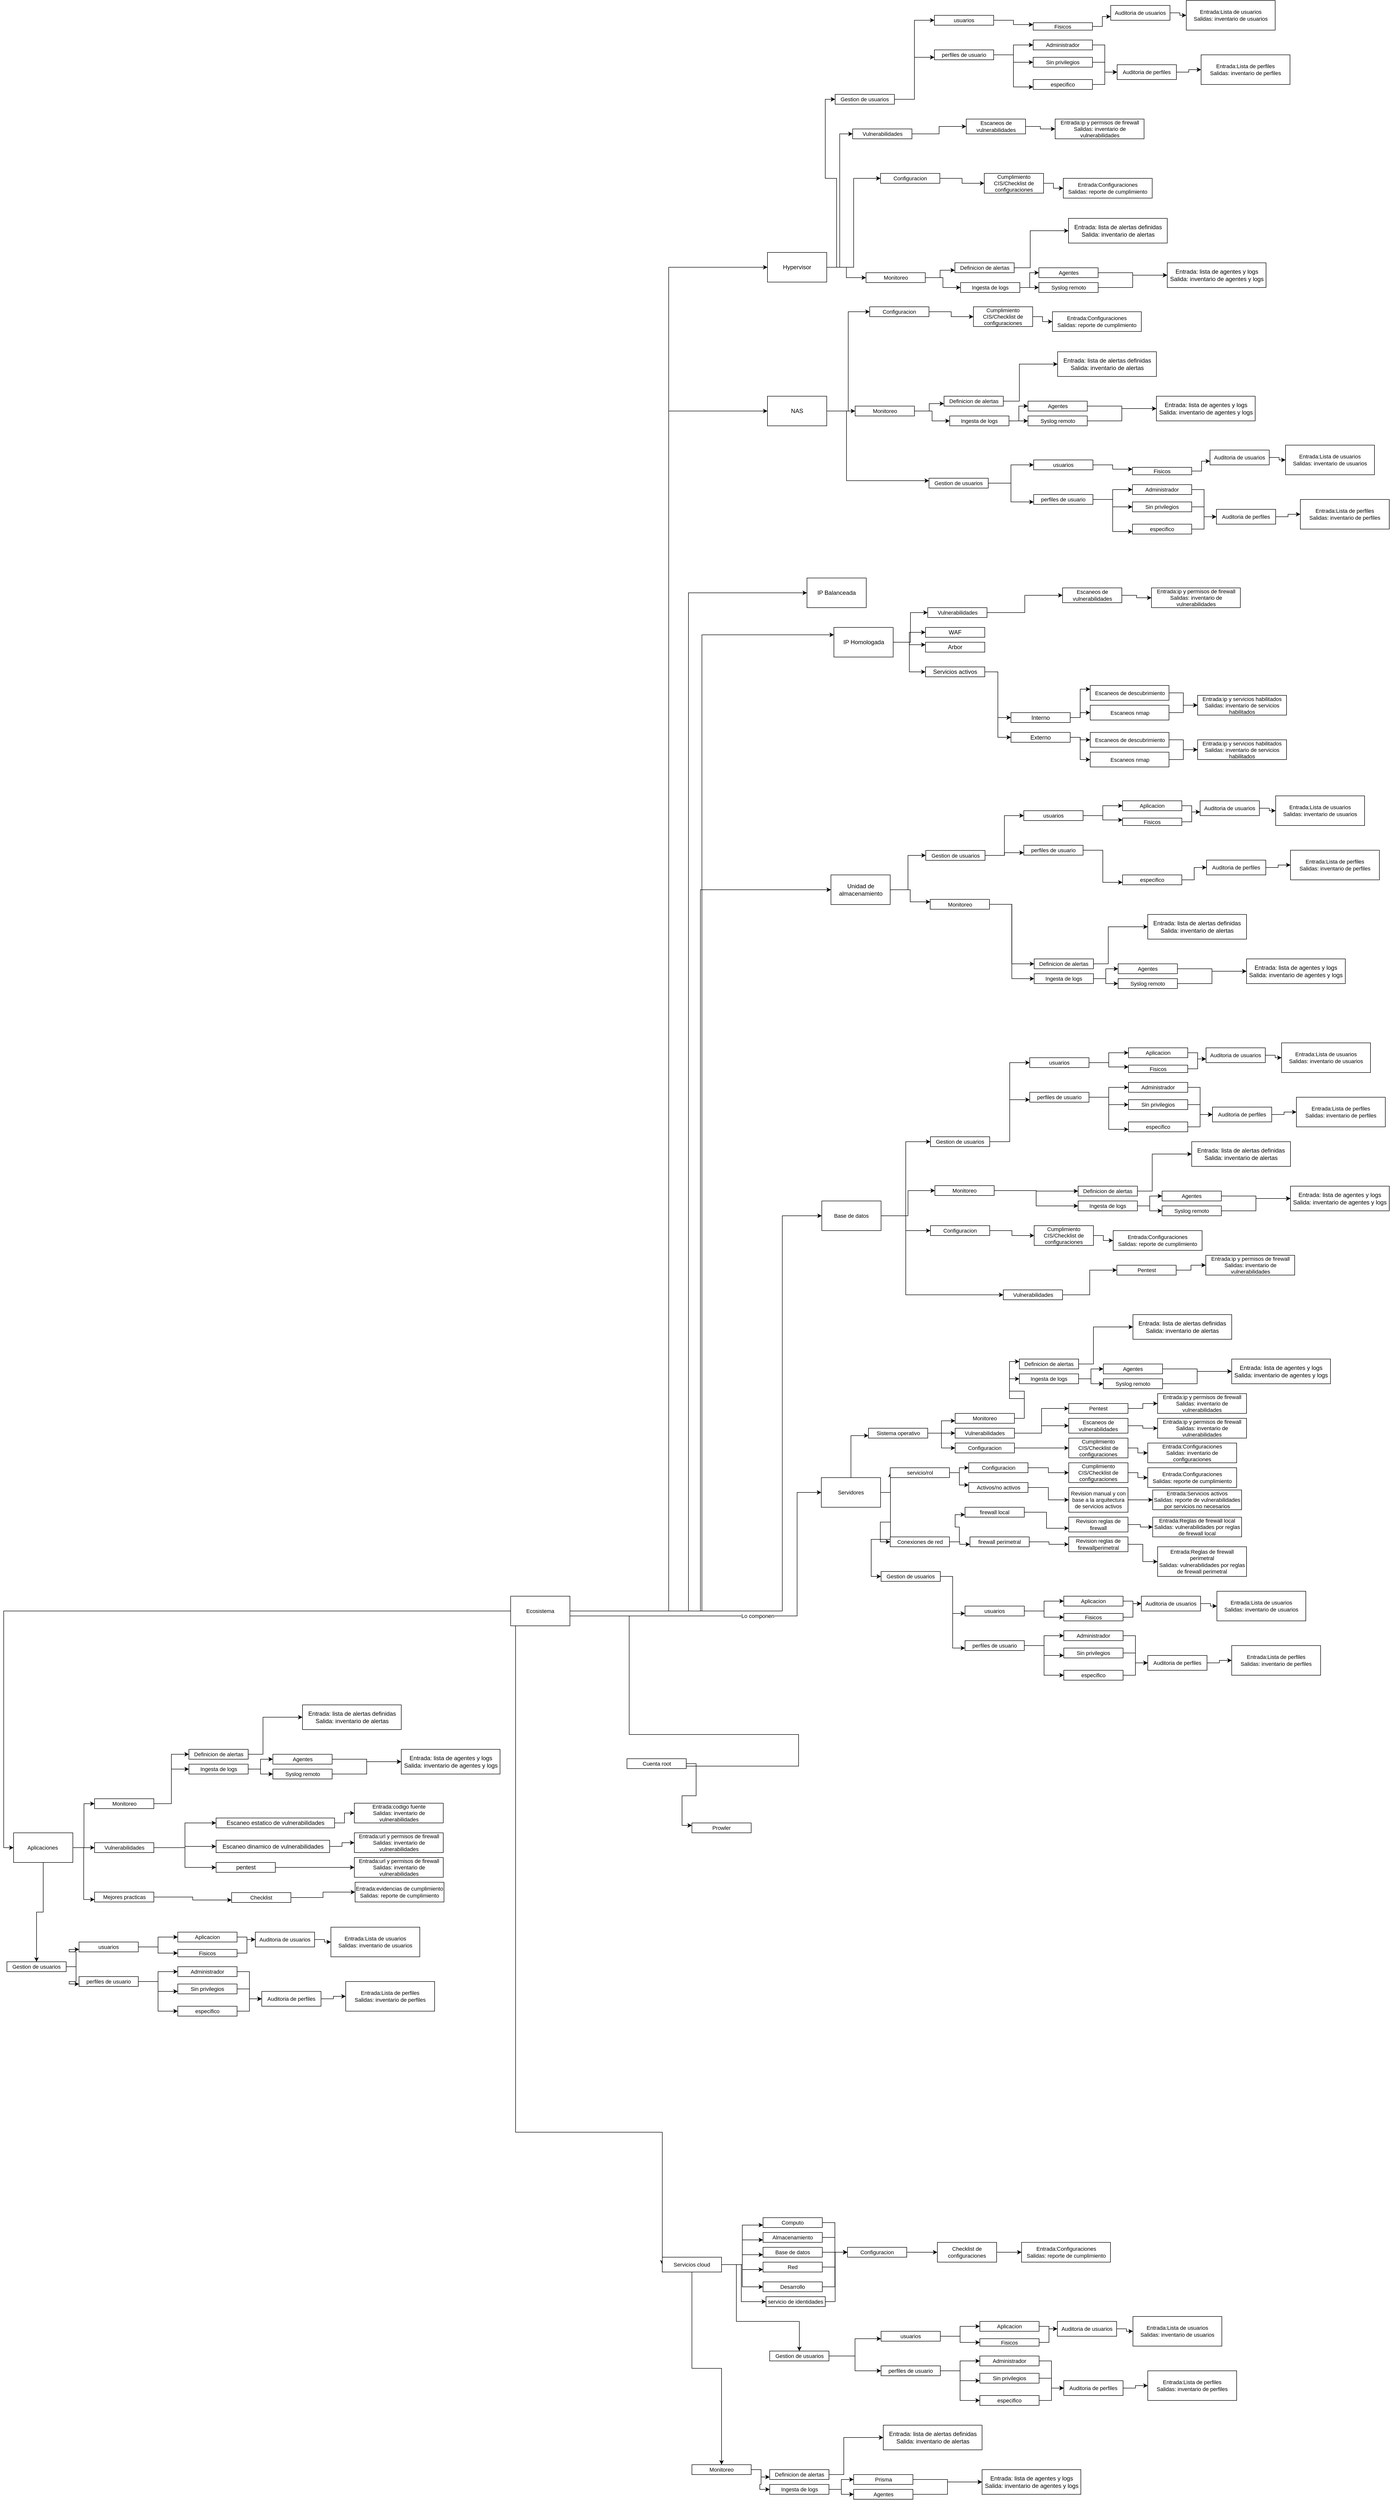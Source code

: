 <mxfile version="14.9.6" type="device"><diagram id="62KnVSyC5gwsKcy9l51d" name="Página-1"><mxGraphModel dx="2596" dy="4179" grid="1" gridSize="10" guides="1" tooltips="1" connect="1" arrows="1" fold="1" page="1" pageScale="1" pageWidth="827" pageHeight="1169" math="0" shadow="0"><root><mxCell id="0"/><mxCell id="1" parent="0"/><mxCell id="8g0wC7OL0iWOwWcdDqpG-176" style="edgeStyle=orthogonalEdgeStyle;rounded=0;orthogonalLoop=1;jettySize=auto;html=1;entryX=0;entryY=0.5;entryDx=0;entryDy=0;" parent="1" source="lvhJ0SDc4XTvls3gPmRJ-4" target="lvhJ0SDc4XTvls3gPmRJ-6" edge="1"><mxGeometry relative="1" as="geometry"/></mxCell><mxCell id="8g0wC7OL0iWOwWcdDqpG-177" value="Lo componen" style="edgeStyle=orthogonalEdgeStyle;rounded=0;orthogonalLoop=1;jettySize=auto;html=1;entryX=0;entryY=0.5;entryDx=0;entryDy=0;" parent="1" source="lvhJ0SDc4XTvls3gPmRJ-4" target="lvhJ0SDc4XTvls3gPmRJ-5" edge="1"><mxGeometry relative="1" as="geometry"><Array as="points"><mxPoint x="130" y="550"/><mxPoint x="130" y="300"/></Array></mxGeometry></mxCell><mxCell id="8g0wC7OL0iWOwWcdDqpG-178" style="edgeStyle=orthogonalEdgeStyle;rounded=0;orthogonalLoop=1;jettySize=auto;html=1;entryX=0;entryY=0.5;entryDx=0;entryDy=0;" parent="1" source="lvhJ0SDc4XTvls3gPmRJ-4" target="8g0wC7OL0iWOwWcdDqpG-72" edge="1"><mxGeometry relative="1" as="geometry"><Array as="points"><mxPoint x="100" y="-260"/></Array></mxGeometry></mxCell><mxCell id="8g0wC7OL0iWOwWcdDqpG-226" style="edgeStyle=orthogonalEdgeStyle;rounded=0;orthogonalLoop=1;jettySize=auto;html=1;entryX=0;entryY=0.5;entryDx=0;entryDy=0;" parent="1" source="lvhJ0SDc4XTvls3gPmRJ-4" target="lvhJ0SDc4XTvls3gPmRJ-11" edge="1"><mxGeometry relative="1" as="geometry"><Array as="points"><mxPoint x="-440" y="1595"/><mxPoint x="-143" y="1595"/></Array></mxGeometry></mxCell><mxCell id="8g0wC7OL0iWOwWcdDqpG-227" style="edgeStyle=orthogonalEdgeStyle;rounded=0;orthogonalLoop=1;jettySize=auto;html=1;entryX=0;entryY=0.75;entryDx=0;entryDy=0;" parent="1" source="lvhJ0SDc4XTvls3gPmRJ-4" target="8g0wC7OL0iWOwWcdDqpG-172" edge="1"><mxGeometry relative="1" as="geometry"><Array as="points"><mxPoint x="-210" y="550"/><mxPoint x="-210" y="790"/><mxPoint x="133" y="790"/><mxPoint x="133" y="854"/></Array></mxGeometry></mxCell><mxCell id="8g0wC7OL0iWOwWcdDqpG-274" style="edgeStyle=orthogonalEdgeStyle;rounded=0;orthogonalLoop=1;jettySize=auto;html=1;entryX=0;entryY=0.5;entryDx=0;entryDy=0;" parent="1" source="lvhJ0SDc4XTvls3gPmRJ-4" target="8g0wC7OL0iWOwWcdDqpG-231" edge="1"><mxGeometry relative="1" as="geometry"/></mxCell><mxCell id="8g0wC7OL0iWOwWcdDqpG-309" style="edgeStyle=orthogonalEdgeStyle;rounded=0;orthogonalLoop=1;jettySize=auto;html=1;entryX=0;entryY=0.25;entryDx=0;entryDy=0;" parent="1" source="lvhJ0SDc4XTvls3gPmRJ-4" target="8g0wC7OL0iWOwWcdDqpG-275" edge="1"><mxGeometry relative="1" as="geometry"/></mxCell><mxCell id="8g0wC7OL0iWOwWcdDqpG-310" style="edgeStyle=orthogonalEdgeStyle;rounded=0;orthogonalLoop=1;jettySize=auto;html=1;entryX=0;entryY=0.5;entryDx=0;entryDy=0;" parent="1" source="lvhJ0SDc4XTvls3gPmRJ-4" target="8g0wC7OL0iWOwWcdDqpG-276" edge="1"><mxGeometry relative="1" as="geometry"/></mxCell><mxCell id="8g0wC7OL0iWOwWcdDqpG-417" style="edgeStyle=orthogonalEdgeStyle;rounded=0;orthogonalLoop=1;jettySize=auto;html=1;entryX=0;entryY=0.5;entryDx=0;entryDy=0;" parent="1" source="lvhJ0SDc4XTvls3gPmRJ-4" target="8g0wC7OL0iWOwWcdDqpG-230" edge="1"><mxGeometry relative="1" as="geometry"/></mxCell><mxCell id="8g0wC7OL0iWOwWcdDqpG-418" style="edgeStyle=orthogonalEdgeStyle;rounded=0;orthogonalLoop=1;jettySize=auto;html=1;entryX=0;entryY=0.5;entryDx=0;entryDy=0;" parent="1" source="lvhJ0SDc4XTvls3gPmRJ-4" target="8g0wC7OL0iWOwWcdDqpG-229" edge="1"><mxGeometry relative="1" as="geometry"/></mxCell><mxCell id="lvhJ0SDc4XTvls3gPmRJ-4" value="Ecosistema" style="rounded=0;whiteSpace=wrap;html=1;fontSize=11;" parent="1" vertex="1"><mxGeometry x="-450" y="510" width="120" height="60" as="geometry"/></mxCell><mxCell id="YUCQpV3b15uumR32wNha-1" style="edgeStyle=orthogonalEdgeStyle;rounded=0;orthogonalLoop=1;jettySize=auto;html=1;entryX=0;entryY=0.75;entryDx=0;entryDy=0;" parent="1" source="lvhJ0SDc4XTvls3gPmRJ-5" target="lvhJ0SDc4XTvls3gPmRJ-14" edge="1"><mxGeometry relative="1" as="geometry"/></mxCell><mxCell id="YUCQpV3b15uumR32wNha-2" style="edgeStyle=orthogonalEdgeStyle;rounded=0;orthogonalLoop=1;jettySize=auto;html=1;entryX=0;entryY=0.5;entryDx=0;entryDy=0;" parent="1" source="lvhJ0SDc4XTvls3gPmRJ-5" target="lvhJ0SDc4XTvls3gPmRJ-8" edge="1"><mxGeometry relative="1" as="geometry"/></mxCell><mxCell id="YUCQpV3b15uumR32wNha-3" style="edgeStyle=orthogonalEdgeStyle;rounded=0;orthogonalLoop=1;jettySize=auto;html=1;entryX=0;entryY=0.5;entryDx=0;entryDy=0;" parent="1" source="lvhJ0SDc4XTvls3gPmRJ-5" target="lvhJ0SDc4XTvls3gPmRJ-10" edge="1"><mxGeometry relative="1" as="geometry"/></mxCell><mxCell id="YUCQpV3b15uumR32wNha-4" style="edgeStyle=orthogonalEdgeStyle;rounded=0;orthogonalLoop=1;jettySize=auto;html=1;entryX=0;entryY=0.5;entryDx=0;entryDy=0;" parent="1" source="lvhJ0SDc4XTvls3gPmRJ-5" target="lvhJ0SDc4XTvls3gPmRJ-33" edge="1"><mxGeometry relative="1" as="geometry"/></mxCell><mxCell id="lvhJ0SDc4XTvls3gPmRJ-5" value="Servidores" style="rounded=0;whiteSpace=wrap;html=1;fontSize=11;" parent="1" vertex="1"><mxGeometry x="179" y="270" width="120" height="60" as="geometry"/></mxCell><mxCell id="8g0wC7OL0iWOwWcdDqpG-54" style="edgeStyle=orthogonalEdgeStyle;rounded=0;orthogonalLoop=1;jettySize=auto;html=1;" parent="1" source="lvhJ0SDc4XTvls3gPmRJ-6" target="8g0wC7OL0iWOwWcdDqpG-34" edge="1"><mxGeometry relative="1" as="geometry"><Array as="points"><mxPoint x="-1314" y="1019"/><mxPoint x="-1314" y="930"/></Array></mxGeometry></mxCell><mxCell id="8g0wC7OL0iWOwWcdDqpG-55" style="edgeStyle=orthogonalEdgeStyle;rounded=0;orthogonalLoop=1;jettySize=auto;html=1;entryX=0;entryY=0.5;entryDx=0;entryDy=0;" parent="1" source="lvhJ0SDc4XTvls3gPmRJ-6" target="8g0wC7OL0iWOwWcdDqpG-32" edge="1"><mxGeometry relative="1" as="geometry"/></mxCell><mxCell id="8g0wC7OL0iWOwWcdDqpG-56" style="edgeStyle=orthogonalEdgeStyle;rounded=0;orthogonalLoop=1;jettySize=auto;html=1;entryX=0;entryY=0.75;entryDx=0;entryDy=0;" parent="1" source="lvhJ0SDc4XTvls3gPmRJ-6" target="8g0wC7OL0iWOwWcdDqpG-33" edge="1"><mxGeometry relative="1" as="geometry"/></mxCell><mxCell id="8g0wC7OL0iWOwWcdDqpG-169" style="edgeStyle=orthogonalEdgeStyle;rounded=0;orthogonalLoop=1;jettySize=auto;html=1;" parent="1" source="lvhJ0SDc4XTvls3gPmRJ-6" target="8g0wC7OL0iWOwWcdDqpG-168" edge="1"><mxGeometry relative="1" as="geometry"/></mxCell><mxCell id="lvhJ0SDc4XTvls3gPmRJ-6" value="Aplicaciones&amp;nbsp;" style="rounded=0;whiteSpace=wrap;html=1;fontSize=11;" parent="1" vertex="1"><mxGeometry x="-1456.5" y="989" width="120" height="60" as="geometry"/></mxCell><mxCell id="wrrAjmKrQFAUiengPwpV-10" style="edgeStyle=orthogonalEdgeStyle;rounded=0;orthogonalLoop=1;jettySize=auto;html=1;exitX=1;exitY=0.5;exitDx=0;exitDy=0;" parent="1" source="lvhJ0SDc4XTvls3gPmRJ-34" target="wrrAjmKrQFAUiengPwpV-9" edge="1"><mxGeometry relative="1" as="geometry"/></mxCell><mxCell id="wrrAjmKrQFAUiengPwpV-12" style="edgeStyle=orthogonalEdgeStyle;rounded=0;orthogonalLoop=1;jettySize=auto;html=1;" parent="1" source="lvhJ0SDc4XTvls3gPmRJ-7" target="wrrAjmKrQFAUiengPwpV-11" edge="1"><mxGeometry relative="1" as="geometry"/></mxCell><mxCell id="lvhJ0SDc4XTvls3gPmRJ-7" value="Escaneos de vulnerabilidades" style="rounded=0;whiteSpace=wrap;html=1;fontSize=11;" parent="1" vertex="1"><mxGeometry x="680" y="150" width="120" height="30" as="geometry"/></mxCell><mxCell id="lvhJ0SDc4XTvls3gPmRJ-26" style="edgeStyle=orthogonalEdgeStyle;rounded=0;orthogonalLoop=1;jettySize=auto;html=1;entryX=0;entryY=0.5;entryDx=0;entryDy=0;fontSize=11;" parent="1" source="lvhJ0SDc4XTvls3gPmRJ-8" target="lvhJ0SDc4XTvls3gPmRJ-22" edge="1"><mxGeometry relative="1" as="geometry"/></mxCell><mxCell id="lvhJ0SDc4XTvls3gPmRJ-27" style="edgeStyle=orthogonalEdgeStyle;rounded=0;orthogonalLoop=1;jettySize=auto;html=1;entryX=0;entryY=0.25;entryDx=0;entryDy=0;fontSize=11;" parent="1" source="lvhJ0SDc4XTvls3gPmRJ-8" target="lvhJ0SDc4XTvls3gPmRJ-25" edge="1"><mxGeometry relative="1" as="geometry"/></mxCell><mxCell id="lvhJ0SDc4XTvls3gPmRJ-8" value="servicio/rol" style="rounded=0;whiteSpace=wrap;html=1;fontSize=11;" parent="1" vertex="1"><mxGeometry x="318.5" y="250" width="120" height="20" as="geometry"/></mxCell><mxCell id="lvhJ0SDc4XTvls3gPmRJ-28" style="edgeStyle=orthogonalEdgeStyle;rounded=0;orthogonalLoop=1;jettySize=auto;html=1;entryX=0;entryY=0.75;entryDx=0;entryDy=0;fontSize=11;" parent="1" source="lvhJ0SDc4XTvls3gPmRJ-10" target="lvhJ0SDc4XTvls3gPmRJ-23" edge="1"><mxGeometry relative="1" as="geometry"/></mxCell><mxCell id="lvhJ0SDc4XTvls3gPmRJ-29" style="edgeStyle=orthogonalEdgeStyle;rounded=0;orthogonalLoop=1;jettySize=auto;html=1;entryX=0;entryY=0.75;entryDx=0;entryDy=0;fontSize=11;" parent="1" source="lvhJ0SDc4XTvls3gPmRJ-10" target="lvhJ0SDc4XTvls3gPmRJ-24" edge="1"><mxGeometry relative="1" as="geometry"/></mxCell><mxCell id="lvhJ0SDc4XTvls3gPmRJ-10" value="Conexiones de red" style="rounded=0;whiteSpace=wrap;html=1;fontSize=11;" parent="1" vertex="1"><mxGeometry x="318.5" y="390" width="120" height="20" as="geometry"/></mxCell><mxCell id="8g0wC7OL0iWOwWcdDqpG-190" style="edgeStyle=orthogonalEdgeStyle;rounded=0;orthogonalLoop=1;jettySize=auto;html=1;entryX=0.5;entryY=0;entryDx=0;entryDy=0;" parent="1" source="lvhJ0SDc4XTvls3gPmRJ-11" target="8g0wC7OL0iWOwWcdDqpG-142" edge="1"><mxGeometry relative="1" as="geometry"><Array as="points"><mxPoint x="7" y="1863"/><mxPoint x="7" y="1978"/><mxPoint x="135" y="1978"/></Array></mxGeometry></mxCell><mxCell id="8g0wC7OL0iWOwWcdDqpG-191" style="edgeStyle=orthogonalEdgeStyle;rounded=0;orthogonalLoop=1;jettySize=auto;html=1;entryX=0;entryY=0.75;entryDx=0;entryDy=0;" parent="1" source="lvhJ0SDc4XTvls3gPmRJ-11" target="8g0wC7OL0iWOwWcdDqpG-137" edge="1"><mxGeometry relative="1" as="geometry"/></mxCell><mxCell id="8g0wC7OL0iWOwWcdDqpG-192" style="edgeStyle=orthogonalEdgeStyle;rounded=0;orthogonalLoop=1;jettySize=auto;html=1;entryX=0;entryY=0.75;entryDx=0;entryDy=0;" parent="1" source="lvhJ0SDc4XTvls3gPmRJ-11" target="8g0wC7OL0iWOwWcdDqpG-138" edge="1"><mxGeometry relative="1" as="geometry"/></mxCell><mxCell id="8g0wC7OL0iWOwWcdDqpG-193" style="edgeStyle=orthogonalEdgeStyle;rounded=0;orthogonalLoop=1;jettySize=auto;html=1;entryX=0;entryY=0.75;entryDx=0;entryDy=0;" parent="1" source="lvhJ0SDc4XTvls3gPmRJ-11" target="8g0wC7OL0iWOwWcdDqpG-139" edge="1"><mxGeometry relative="1" as="geometry"/></mxCell><mxCell id="8g0wC7OL0iWOwWcdDqpG-194" style="edgeStyle=orthogonalEdgeStyle;rounded=0;orthogonalLoop=1;jettySize=auto;html=1;entryX=0;entryY=0.75;entryDx=0;entryDy=0;" parent="1" source="lvhJ0SDc4XTvls3gPmRJ-11" target="8g0wC7OL0iWOwWcdDqpG-141" edge="1"><mxGeometry relative="1" as="geometry"/></mxCell><mxCell id="8g0wC7OL0iWOwWcdDqpG-195" style="edgeStyle=orthogonalEdgeStyle;rounded=0;orthogonalLoop=1;jettySize=auto;html=1;entryX=0;entryY=0.5;entryDx=0;entryDy=0;" parent="1" source="lvhJ0SDc4XTvls3gPmRJ-11" target="8g0wC7OL0iWOwWcdDqpG-140" edge="1"><mxGeometry relative="1" as="geometry"/></mxCell><mxCell id="8g0wC7OL0iWOwWcdDqpG-196" style="edgeStyle=orthogonalEdgeStyle;rounded=0;orthogonalLoop=1;jettySize=auto;html=1;entryX=0;entryY=0.5;entryDx=0;entryDy=0;" parent="1" source="lvhJ0SDc4XTvls3gPmRJ-11" target="8g0wC7OL0iWOwWcdDqpG-187" edge="1"><mxGeometry relative="1" as="geometry"><Array as="points"><mxPoint x="17" y="1863"/><mxPoint x="17" y="1938"/></Array></mxGeometry></mxCell><mxCell id="8g0wC7OL0iWOwWcdDqpG-432" style="edgeStyle=orthogonalEdgeStyle;rounded=0;orthogonalLoop=1;jettySize=auto;html=1;" parent="1" source="lvhJ0SDc4XTvls3gPmRJ-11" target="8g0wC7OL0iWOwWcdDqpG-431" edge="1"><mxGeometry relative="1" as="geometry"/></mxCell><mxCell id="lvhJ0SDc4XTvls3gPmRJ-11" value="Servicios cloud" style="rounded=0;whiteSpace=wrap;html=1;fontSize=11;" parent="1" vertex="1"><mxGeometry x="-143" y="1848" width="120" height="30" as="geometry"/></mxCell><mxCell id="lvhJ0SDc4XTvls3gPmRJ-30" style="edgeStyle=orthogonalEdgeStyle;rounded=0;orthogonalLoop=1;jettySize=auto;html=1;entryX=0;entryY=0.5;entryDx=0;entryDy=0;fontSize=11;" parent="1" source="lvhJ0SDc4XTvls3gPmRJ-12" target="lvhJ0SDc4XTvls3gPmRJ-7" edge="1"><mxGeometry relative="1" as="geometry"/></mxCell><mxCell id="lvhJ0SDc4XTvls3gPmRJ-35" style="edgeStyle=orthogonalEdgeStyle;rounded=0;orthogonalLoop=1;jettySize=auto;html=1;entryX=0;entryY=0.5;entryDx=0;entryDy=0;fontSize=11;" parent="1" source="lvhJ0SDc4XTvls3gPmRJ-12" target="lvhJ0SDc4XTvls3gPmRJ-34" edge="1"><mxGeometry relative="1" as="geometry"/></mxCell><mxCell id="lvhJ0SDc4XTvls3gPmRJ-12" value="Vulnerabilidades" style="rounded=0;whiteSpace=wrap;html=1;fontSize=11;" parent="1" vertex="1"><mxGeometry x="450" y="170" width="120" height="20" as="geometry"/></mxCell><mxCell id="lvhJ0SDc4XTvls3gPmRJ-32" style="edgeStyle=orthogonalEdgeStyle;rounded=0;orthogonalLoop=1;jettySize=auto;html=1;entryX=0;entryY=0.5;entryDx=0;entryDy=0;fontSize=11;" parent="1" source="lvhJ0SDc4XTvls3gPmRJ-13" edge="1"><mxGeometry relative="1" as="geometry"><mxPoint x="680" y="210" as="targetPoint"/></mxGeometry></mxCell><mxCell id="lvhJ0SDc4XTvls3gPmRJ-13" value="Configuracion" style="rounded=0;whiteSpace=wrap;html=1;fontSize=11;" parent="1" vertex="1"><mxGeometry x="450" y="200" width="120" height="20" as="geometry"/></mxCell><mxCell id="lvhJ0SDc4XTvls3gPmRJ-18" style="edgeStyle=orthogonalEdgeStyle;rounded=0;orthogonalLoop=1;jettySize=auto;html=1;exitX=1;exitY=0.5;exitDx=0;exitDy=0;entryX=0;entryY=0.75;entryDx=0;entryDy=0;fontSize=11;" parent="1" source="lvhJ0SDc4XTvls3gPmRJ-14" target="lvhJ0SDc4XTvls3gPmRJ-17" edge="1"><mxGeometry relative="1" as="geometry"/></mxCell><mxCell id="lvhJ0SDc4XTvls3gPmRJ-19" style="edgeStyle=orthogonalEdgeStyle;rounded=0;orthogonalLoop=1;jettySize=auto;html=1;entryX=0;entryY=0.5;entryDx=0;entryDy=0;fontSize=11;" parent="1" source="lvhJ0SDc4XTvls3gPmRJ-14" target="lvhJ0SDc4XTvls3gPmRJ-12" edge="1"><mxGeometry relative="1" as="geometry"/></mxCell><mxCell id="lvhJ0SDc4XTvls3gPmRJ-20" style="edgeStyle=orthogonalEdgeStyle;rounded=0;orthogonalLoop=1;jettySize=auto;html=1;entryX=0;entryY=0.5;entryDx=0;entryDy=0;fontSize=11;" parent="1" source="lvhJ0SDc4XTvls3gPmRJ-14" target="lvhJ0SDc4XTvls3gPmRJ-13" edge="1"><mxGeometry relative="1" as="geometry"/></mxCell><mxCell id="lvhJ0SDc4XTvls3gPmRJ-14" value="Sistema operativo" style="rounded=0;whiteSpace=wrap;html=1;fontSize=11;" parent="1" vertex="1"><mxGeometry x="274.5" y="170" width="120" height="20" as="geometry"/></mxCell><mxCell id="lvhJ0SDc4XTvls3gPmRJ-41" style="edgeStyle=orthogonalEdgeStyle;rounded=0;orthogonalLoop=1;jettySize=auto;html=1;entryX=0;entryY=0.5;entryDx=0;entryDy=0;fontSize=11;" parent="1" source="lvhJ0SDc4XTvls3gPmRJ-17" target="lvhJ0SDc4XTvls3gPmRJ-36" edge="1"><mxGeometry relative="1" as="geometry"/></mxCell><mxCell id="lvhJ0SDc4XTvls3gPmRJ-42" style="edgeStyle=orthogonalEdgeStyle;rounded=0;orthogonalLoop=1;jettySize=auto;html=1;entryX=0;entryY=0.25;entryDx=0;entryDy=0;fontSize=11;" parent="1" source="lvhJ0SDc4XTvls3gPmRJ-17" target="lvhJ0SDc4XTvls3gPmRJ-37" edge="1"><mxGeometry relative="1" as="geometry"/></mxCell><mxCell id="lvhJ0SDc4XTvls3gPmRJ-17" value="Monitoreo" style="rounded=0;whiteSpace=wrap;html=1;fontSize=11;" parent="1" vertex="1"><mxGeometry x="450" y="140" width="120" height="20" as="geometry"/></mxCell><mxCell id="lvhJ0SDc4XTvls3gPmRJ-48" style="edgeStyle=orthogonalEdgeStyle;rounded=0;orthogonalLoop=1;jettySize=auto;html=1;entryX=0;entryY=0.5;entryDx=0;entryDy=0;fontSize=11;" parent="1" source="lvhJ0SDc4XTvls3gPmRJ-22" target="lvhJ0SDc4XTvls3gPmRJ-45" edge="1"><mxGeometry relative="1" as="geometry"/></mxCell><mxCell id="lvhJ0SDc4XTvls3gPmRJ-22" value="Configuracion" style="rounded=0;whiteSpace=wrap;html=1;fontSize=11;" parent="1" vertex="1"><mxGeometry x="477.5" y="240" width="120" height="20" as="geometry"/></mxCell><mxCell id="wrrAjmKrQFAUiengPwpV-3" style="edgeStyle=orthogonalEdgeStyle;rounded=0;orthogonalLoop=1;jettySize=auto;html=1;entryX=0;entryY=0.75;entryDx=0;entryDy=0;" parent="1" source="lvhJ0SDc4XTvls3gPmRJ-23" target="wrrAjmKrQFAUiengPwpV-4" edge="1"><mxGeometry relative="1" as="geometry"><mxPoint x="660" y="360" as="targetPoint"/></mxGeometry></mxCell><mxCell id="lvhJ0SDc4XTvls3gPmRJ-23" value="firewall local" style="rounded=0;whiteSpace=wrap;html=1;fontSize=11;" parent="1" vertex="1"><mxGeometry x="470" y="330" width="120" height="20" as="geometry"/></mxCell><mxCell id="wrrAjmKrQFAUiengPwpV-6" style="edgeStyle=orthogonalEdgeStyle;rounded=0;orthogonalLoop=1;jettySize=auto;html=1;entryX=0;entryY=0.5;entryDx=0;entryDy=0;" parent="1" source="lvhJ0SDc4XTvls3gPmRJ-24" target="wrrAjmKrQFAUiengPwpV-5" edge="1"><mxGeometry relative="1" as="geometry"/></mxCell><mxCell id="lvhJ0SDc4XTvls3gPmRJ-24" value="firewall perimetral" style="rounded=0;whiteSpace=wrap;html=1;fontSize=11;" parent="1" vertex="1"><mxGeometry x="480" y="390" width="120" height="20" as="geometry"/></mxCell><mxCell id="wrrAjmKrQFAUiengPwpV-1" style="edgeStyle=orthogonalEdgeStyle;rounded=0;orthogonalLoop=1;jettySize=auto;html=1;entryX=0;entryY=0.5;entryDx=0;entryDy=0;" parent="1" source="lvhJ0SDc4XTvls3gPmRJ-25" target="wrrAjmKrQFAUiengPwpV-2" edge="1"><mxGeometry relative="1" as="geometry"><mxPoint x="640" y="300" as="targetPoint"/></mxGeometry></mxCell><mxCell id="lvhJ0SDc4XTvls3gPmRJ-25" value="Activos/no activos" style="rounded=0;whiteSpace=wrap;html=1;fontSize=11;" parent="1" vertex="1"><mxGeometry x="477.5" y="280" width="120" height="20" as="geometry"/></mxCell><mxCell id="8g0wC7OL0iWOwWcdDqpG-14" style="edgeStyle=orthogonalEdgeStyle;rounded=0;orthogonalLoop=1;jettySize=auto;html=1;entryX=0;entryY=0.75;entryDx=0;entryDy=0;" parent="1" source="lvhJ0SDc4XTvls3gPmRJ-33" target="8g0wC7OL0iWOwWcdDqpG-1" edge="1"><mxGeometry relative="1" as="geometry"/></mxCell><mxCell id="8g0wC7OL0iWOwWcdDqpG-15" style="edgeStyle=orthogonalEdgeStyle;rounded=0;orthogonalLoop=1;jettySize=auto;html=1;entryX=0;entryY=0.75;entryDx=0;entryDy=0;" parent="1" source="lvhJ0SDc4XTvls3gPmRJ-33" target="8g0wC7OL0iWOwWcdDqpG-2" edge="1"><mxGeometry relative="1" as="geometry"/></mxCell><mxCell id="lvhJ0SDc4XTvls3gPmRJ-33" value="Gestion de usuarios" style="rounded=0;whiteSpace=wrap;html=1;fontSize=11;" parent="1" vertex="1"><mxGeometry x="300" y="460" width="120" height="20" as="geometry"/></mxCell><mxCell id="lvhJ0SDc4XTvls3gPmRJ-34" value="Pentest" style="rounded=0;whiteSpace=wrap;html=1;fontSize=11;" parent="1" vertex="1"><mxGeometry x="680" y="120" width="120" height="20" as="geometry"/></mxCell><mxCell id="lvhJ0SDc4XTvls3gPmRJ-43" style="edgeStyle=orthogonalEdgeStyle;rounded=0;orthogonalLoop=1;jettySize=auto;html=1;entryX=0;entryY=0.5;entryDx=0;entryDy=0;fontSize=11;" parent="1" source="lvhJ0SDc4XTvls3gPmRJ-36" target="lvhJ0SDc4XTvls3gPmRJ-38" edge="1"><mxGeometry relative="1" as="geometry"/></mxCell><mxCell id="lvhJ0SDc4XTvls3gPmRJ-44" style="edgeStyle=orthogonalEdgeStyle;rounded=0;orthogonalLoop=1;jettySize=auto;html=1;entryX=0;entryY=0.5;entryDx=0;entryDy=0;fontSize=11;" parent="1" source="lvhJ0SDc4XTvls3gPmRJ-36" target="lvhJ0SDc4XTvls3gPmRJ-39" edge="1"><mxGeometry relative="1" as="geometry"/></mxCell><mxCell id="lvhJ0SDc4XTvls3gPmRJ-36" value="Ingesta de logs" style="rounded=0;whiteSpace=wrap;html=1;fontSize=11;" parent="1" vertex="1"><mxGeometry x="580" y="60" width="120" height="20" as="geometry"/></mxCell><mxCell id="8g0wC7OL0iWOwWcdDqpG-30" style="edgeStyle=orthogonalEdgeStyle;rounded=0;orthogonalLoop=1;jettySize=auto;html=1;entryX=0;entryY=0.5;entryDx=0;entryDy=0;" parent="1" source="lvhJ0SDc4XTvls3gPmRJ-37" target="8g0wC7OL0iWOwWcdDqpG-31" edge="1"><mxGeometry relative="1" as="geometry"><mxPoint x="740" as="targetPoint"/><Array as="points"><mxPoint x="730" y="40"/><mxPoint x="730" y="-35"/></Array></mxGeometry></mxCell><mxCell id="lvhJ0SDc4XTvls3gPmRJ-37" value="Definicion de alertas" style="rounded=0;whiteSpace=wrap;html=1;fontSize=11;" parent="1" vertex="1"><mxGeometry x="580" y="30" width="120" height="20" as="geometry"/></mxCell><mxCell id="8g0wC7OL0iWOwWcdDqpG-29" style="edgeStyle=orthogonalEdgeStyle;rounded=0;orthogonalLoop=1;jettySize=auto;html=1;entryX=0;entryY=0.5;entryDx=0;entryDy=0;" parent="1" source="lvhJ0SDc4XTvls3gPmRJ-38" target="8g0wC7OL0iWOwWcdDqpG-28" edge="1"><mxGeometry relative="1" as="geometry"/></mxCell><mxCell id="lvhJ0SDc4XTvls3gPmRJ-38" value="Agentes" style="rounded=0;whiteSpace=wrap;html=1;fontSize=11;" parent="1" vertex="1"><mxGeometry x="750" y="40" width="120" height="20" as="geometry"/></mxCell><mxCell id="8g0wC7OL0iWOwWcdDqpG-27" value="" style="edgeStyle=orthogonalEdgeStyle;rounded=0;orthogonalLoop=1;jettySize=auto;html=1;entryX=0;entryY=0.5;entryDx=0;entryDy=0;" parent="1" source="lvhJ0SDc4XTvls3gPmRJ-39" target="8g0wC7OL0iWOwWcdDqpG-28" edge="1"><mxGeometry relative="1" as="geometry"/></mxCell><mxCell id="lvhJ0SDc4XTvls3gPmRJ-39" value="Syslog remoto" style="rounded=0;whiteSpace=wrap;html=1;fontSize=11;" parent="1" vertex="1"><mxGeometry x="750" y="70" width="120" height="20" as="geometry"/></mxCell><mxCell id="wrrAjmKrQFAUiengPwpV-14" style="edgeStyle=orthogonalEdgeStyle;rounded=0;orthogonalLoop=1;jettySize=auto;html=1;entryX=0;entryY=0.5;entryDx=0;entryDy=0;" parent="1" source="lvhJ0SDc4XTvls3gPmRJ-45" target="wrrAjmKrQFAUiengPwpV-13" edge="1"><mxGeometry relative="1" as="geometry"/></mxCell><mxCell id="lvhJ0SDc4XTvls3gPmRJ-45" value="Cumplimiento CIS/Checklist de configuraciones" style="rounded=0;whiteSpace=wrap;html=1;fontSize=11;" parent="1" vertex="1"><mxGeometry x="680" y="240" width="120" height="40" as="geometry"/></mxCell><mxCell id="wrrAjmKrQFAUiengPwpV-8" style="edgeStyle=orthogonalEdgeStyle;rounded=0;orthogonalLoop=1;jettySize=auto;html=1;" parent="1" source="lvhJ0SDc4XTvls3gPmRJ-47" target="wrrAjmKrQFAUiengPwpV-7" edge="1"><mxGeometry relative="1" as="geometry"/></mxCell><mxCell id="lvhJ0SDc4XTvls3gPmRJ-47" value="Cumplimiento CIS/Checklist de configuraciones" style="rounded=0;whiteSpace=wrap;html=1;fontSize=11;" parent="1" vertex="1"><mxGeometry x="680" y="190" width="120" height="40" as="geometry"/></mxCell><mxCell id="wrrAjmKrQFAUiengPwpV-16" style="edgeStyle=orthogonalEdgeStyle;rounded=0;orthogonalLoop=1;jettySize=auto;html=1;" parent="1" source="wrrAjmKrQFAUiengPwpV-2" target="wrrAjmKrQFAUiengPwpV-15" edge="1"><mxGeometry relative="1" as="geometry"/></mxCell><mxCell id="wrrAjmKrQFAUiengPwpV-2" value="Revision manual y con base a la arquitectura de servicios activos" style="rounded=0;whiteSpace=wrap;html=1;fontSize=11;" parent="1" vertex="1"><mxGeometry x="680" y="290" width="120" height="50" as="geometry"/></mxCell><mxCell id="wrrAjmKrQFAUiengPwpV-19" style="edgeStyle=orthogonalEdgeStyle;rounded=0;orthogonalLoop=1;jettySize=auto;html=1;entryX=0;entryY=0.5;entryDx=0;entryDy=0;" parent="1" source="wrrAjmKrQFAUiengPwpV-4" target="wrrAjmKrQFAUiengPwpV-17" edge="1"><mxGeometry relative="1" as="geometry"/></mxCell><mxCell id="wrrAjmKrQFAUiengPwpV-4" value="Revision reglas de firewall" style="rounded=0;whiteSpace=wrap;html=1;fontSize=11;" parent="1" vertex="1"><mxGeometry x="680" y="350" width="120" height="30" as="geometry"/></mxCell><mxCell id="wrrAjmKrQFAUiengPwpV-20" style="edgeStyle=orthogonalEdgeStyle;rounded=0;orthogonalLoop=1;jettySize=auto;html=1;" parent="1" source="wrrAjmKrQFAUiengPwpV-5" target="wrrAjmKrQFAUiengPwpV-18" edge="1"><mxGeometry relative="1" as="geometry"/></mxCell><mxCell id="wrrAjmKrQFAUiengPwpV-5" value="Revision reglas de firewallperimetral" style="rounded=0;whiteSpace=wrap;html=1;fontSize=11;" parent="1" vertex="1"><mxGeometry x="680" y="390" width="120" height="30" as="geometry"/></mxCell><mxCell id="wrrAjmKrQFAUiengPwpV-7" value="Entrada:Configuraciones&lt;br&gt;Salidas: inventario de configuraciones" style="rounded=0;whiteSpace=wrap;html=1;fontSize=11;" parent="1" vertex="1"><mxGeometry x="840" y="200" width="180" height="40" as="geometry"/></mxCell><mxCell id="wrrAjmKrQFAUiengPwpV-9" value="Entrada:ip y permisos de firewall&lt;br&gt;Salidas: inventario de vulnerabilidades" style="rounded=0;whiteSpace=wrap;html=1;fontSize=11;" parent="1" vertex="1"><mxGeometry x="860" y="100" width="180" height="40" as="geometry"/></mxCell><mxCell id="wrrAjmKrQFAUiengPwpV-11" value="Entrada:ip y permisos de firewall&lt;br&gt;Salidas: inventario de vulnerabilidades" style="rounded=0;whiteSpace=wrap;html=1;fontSize=11;" parent="1" vertex="1"><mxGeometry x="860" y="150" width="180" height="40" as="geometry"/></mxCell><mxCell id="wrrAjmKrQFAUiengPwpV-13" value="Entrada:Configuraciones&lt;br&gt;Salidas: reporte de cumplimiento" style="rounded=0;whiteSpace=wrap;html=1;fontSize=11;" parent="1" vertex="1"><mxGeometry x="840" y="250" width="180" height="40" as="geometry"/></mxCell><mxCell id="wrrAjmKrQFAUiengPwpV-15" value="Entrada:Servicios activos&lt;br&gt;Salidas: reporte de vulnerabilidades por servicios no necesarios" style="rounded=0;whiteSpace=wrap;html=1;fontSize=11;" parent="1" vertex="1"><mxGeometry x="850" y="295" width="180" height="40" as="geometry"/></mxCell><mxCell id="wrrAjmKrQFAUiengPwpV-17" value="Entrada:Reglas de firewall local&lt;br&gt;Salidas: vulnerabilidades por reglas de firewall local" style="rounded=0;whiteSpace=wrap;html=1;fontSize=11;" parent="1" vertex="1"><mxGeometry x="850" y="350" width="180" height="40" as="geometry"/></mxCell><mxCell id="wrrAjmKrQFAUiengPwpV-18" value="Entrada:Reglas de firewall perimetral&lt;br&gt;Salidas: vulnerabilidades por reglas de firewall perimetral" style="rounded=0;whiteSpace=wrap;html=1;fontSize=11;" parent="1" vertex="1"><mxGeometry x="860" y="410" width="180" height="60" as="geometry"/></mxCell><mxCell id="8g0wC7OL0iWOwWcdDqpG-4" value="" style="edgeStyle=orthogonalEdgeStyle;rounded=0;orthogonalLoop=1;jettySize=auto;html=1;" parent="1" source="8g0wC7OL0iWOwWcdDqpG-1" target="8g0wC7OL0iWOwWcdDqpG-3" edge="1"><mxGeometry relative="1" as="geometry"/></mxCell><mxCell id="8g0wC7OL0iWOwWcdDqpG-6" style="edgeStyle=orthogonalEdgeStyle;rounded=0;orthogonalLoop=1;jettySize=auto;html=1;" parent="1" source="8g0wC7OL0iWOwWcdDqpG-1" target="8g0wC7OL0iWOwWcdDqpG-5" edge="1"><mxGeometry relative="1" as="geometry"/></mxCell><mxCell id="8g0wC7OL0iWOwWcdDqpG-1" value="usuarios" style="rounded=0;whiteSpace=wrap;html=1;fontSize=11;" parent="1" vertex="1"><mxGeometry x="470" y="530" width="120" height="20" as="geometry"/></mxCell><mxCell id="8g0wC7OL0iWOwWcdDqpG-11" style="edgeStyle=orthogonalEdgeStyle;rounded=0;orthogonalLoop=1;jettySize=auto;html=1;" parent="1" source="8g0wC7OL0iWOwWcdDqpG-2" target="8g0wC7OL0iWOwWcdDqpG-8" edge="1"><mxGeometry relative="1" as="geometry"/></mxCell><mxCell id="8g0wC7OL0iWOwWcdDqpG-12" style="edgeStyle=orthogonalEdgeStyle;rounded=0;orthogonalLoop=1;jettySize=auto;html=1;entryX=0;entryY=0.75;entryDx=0;entryDy=0;" parent="1" source="8g0wC7OL0iWOwWcdDqpG-2" target="8g0wC7OL0iWOwWcdDqpG-9" edge="1"><mxGeometry relative="1" as="geometry"/></mxCell><mxCell id="8g0wC7OL0iWOwWcdDqpG-13" style="edgeStyle=orthogonalEdgeStyle;rounded=0;orthogonalLoop=1;jettySize=auto;html=1;entryX=0;entryY=0.5;entryDx=0;entryDy=0;" parent="1" source="8g0wC7OL0iWOwWcdDqpG-2" target="8g0wC7OL0iWOwWcdDqpG-10" edge="1"><mxGeometry relative="1" as="geometry"/></mxCell><mxCell id="8g0wC7OL0iWOwWcdDqpG-2" value="perfiles de usuario" style="rounded=0;whiteSpace=wrap;html=1;fontSize=11;" parent="1" vertex="1"><mxGeometry x="470" y="600" width="120" height="20" as="geometry"/></mxCell><mxCell id="8g0wC7OL0iWOwWcdDqpG-18" style="edgeStyle=orthogonalEdgeStyle;rounded=0;orthogonalLoop=1;jettySize=auto;html=1;" parent="1" source="8g0wC7OL0iWOwWcdDqpG-3" target="8g0wC7OL0iWOwWcdDqpG-16" edge="1"><mxGeometry relative="1" as="geometry"/></mxCell><mxCell id="8g0wC7OL0iWOwWcdDqpG-3" value="Aplicacion" style="whiteSpace=wrap;html=1;rounded=0;fontSize=11;" parent="1" vertex="1"><mxGeometry x="670" y="510" width="120" height="20" as="geometry"/></mxCell><mxCell id="8g0wC7OL0iWOwWcdDqpG-19" style="edgeStyle=orthogonalEdgeStyle;rounded=0;orthogonalLoop=1;jettySize=auto;html=1;entryX=0;entryY=0.5;entryDx=0;entryDy=0;" parent="1" source="8g0wC7OL0iWOwWcdDqpG-5" target="8g0wC7OL0iWOwWcdDqpG-16" edge="1"><mxGeometry relative="1" as="geometry"/></mxCell><mxCell id="8g0wC7OL0iWOwWcdDqpG-5" value="Fisicos" style="whiteSpace=wrap;html=1;rounded=0;fontSize=11;" parent="1" vertex="1"><mxGeometry x="670" y="545" width="120" height="15" as="geometry"/></mxCell><mxCell id="8g0wC7OL0iWOwWcdDqpG-20" style="edgeStyle=orthogonalEdgeStyle;rounded=0;orthogonalLoop=1;jettySize=auto;html=1;entryX=0;entryY=0.5;entryDx=0;entryDy=0;" parent="1" source="8g0wC7OL0iWOwWcdDqpG-8" target="8g0wC7OL0iWOwWcdDqpG-17" edge="1"><mxGeometry relative="1" as="geometry"/></mxCell><mxCell id="8g0wC7OL0iWOwWcdDqpG-8" value="Administrador" style="whiteSpace=wrap;html=1;rounded=0;fontSize=11;" parent="1" vertex="1"><mxGeometry x="670" y="580" width="120" height="20" as="geometry"/></mxCell><mxCell id="8g0wC7OL0iWOwWcdDqpG-21" style="edgeStyle=orthogonalEdgeStyle;rounded=0;orthogonalLoop=1;jettySize=auto;html=1;" parent="1" source="8g0wC7OL0iWOwWcdDqpG-9" target="8g0wC7OL0iWOwWcdDqpG-17" edge="1"><mxGeometry relative="1" as="geometry"/></mxCell><mxCell id="8g0wC7OL0iWOwWcdDqpG-9" value="Sin privilegios" style="whiteSpace=wrap;html=1;rounded=0;fontSize=11;" parent="1" vertex="1"><mxGeometry x="670" y="615" width="120" height="20" as="geometry"/></mxCell><mxCell id="8g0wC7OL0iWOwWcdDqpG-22" style="edgeStyle=orthogonalEdgeStyle;rounded=0;orthogonalLoop=1;jettySize=auto;html=1;entryX=0;entryY=0.5;entryDx=0;entryDy=0;" parent="1" source="8g0wC7OL0iWOwWcdDqpG-10" target="8g0wC7OL0iWOwWcdDqpG-17" edge="1"><mxGeometry relative="1" as="geometry"><mxPoint x="840" y="640" as="targetPoint"/></mxGeometry></mxCell><mxCell id="8g0wC7OL0iWOwWcdDqpG-10" value="especifico" style="whiteSpace=wrap;html=1;rounded=0;fontSize=11;" parent="1" vertex="1"><mxGeometry x="670" y="660" width="120" height="20" as="geometry"/></mxCell><mxCell id="8g0wC7OL0iWOwWcdDqpG-26" style="edgeStyle=orthogonalEdgeStyle;rounded=0;orthogonalLoop=1;jettySize=auto;html=1;entryX=0;entryY=0.5;entryDx=0;entryDy=0;" parent="1" source="8g0wC7OL0iWOwWcdDqpG-16" target="8g0wC7OL0iWOwWcdDqpG-23" edge="1"><mxGeometry relative="1" as="geometry"/></mxCell><mxCell id="8g0wC7OL0iWOwWcdDqpG-16" value="Auditoria de usuarios" style="rounded=0;whiteSpace=wrap;html=1;fontSize=11;" parent="1" vertex="1"><mxGeometry x="827" y="510" width="120" height="30" as="geometry"/></mxCell><mxCell id="8g0wC7OL0iWOwWcdDqpG-25" style="edgeStyle=orthogonalEdgeStyle;rounded=0;orthogonalLoop=1;jettySize=auto;html=1;entryX=0;entryY=0.5;entryDx=0;entryDy=0;" parent="1" source="8g0wC7OL0iWOwWcdDqpG-17" target="8g0wC7OL0iWOwWcdDqpG-24" edge="1"><mxGeometry relative="1" as="geometry"/></mxCell><mxCell id="8g0wC7OL0iWOwWcdDqpG-17" value="Auditoria de perfiles" style="rounded=0;whiteSpace=wrap;html=1;fontSize=11;" parent="1" vertex="1"><mxGeometry x="840" y="630" width="120" height="30" as="geometry"/></mxCell><mxCell id="8g0wC7OL0iWOwWcdDqpG-23" value="Entrada:Lista de usuarios&lt;br&gt;Salidas: inventario de usuarios" style="rounded=0;whiteSpace=wrap;html=1;fontSize=11;" parent="1" vertex="1"><mxGeometry x="980" y="500" width="180" height="60" as="geometry"/></mxCell><mxCell id="8g0wC7OL0iWOwWcdDqpG-24" value="Entrada:Lista de perfiles&lt;br&gt;Salidas: inventario de perfiles" style="rounded=0;whiteSpace=wrap;html=1;fontSize=11;" parent="1" vertex="1"><mxGeometry x="1010" y="610" width="180" height="60" as="geometry"/></mxCell><mxCell id="8g0wC7OL0iWOwWcdDqpG-28" value="Entrada: lista de agentes y logs&lt;br&gt;Salida: inventario de agentes y logs" style="whiteSpace=wrap;html=1;" parent="1" vertex="1"><mxGeometry x="1010" y="30" width="200" height="50" as="geometry"/></mxCell><mxCell id="8g0wC7OL0iWOwWcdDqpG-31" value="Entrada: lista de alertas definidas&lt;br&gt;Salida: inventario de alertas" style="whiteSpace=wrap;html=1;" parent="1" vertex="1"><mxGeometry x="810" y="-60" width="200" height="50" as="geometry"/></mxCell><mxCell id="8g0wC7OL0iWOwWcdDqpG-35" style="edgeStyle=orthogonalEdgeStyle;rounded=0;orthogonalLoop=1;jettySize=auto;html=1;entryX=0;entryY=0.5;entryDx=0;entryDy=0;" parent="1" source="8g0wC7OL0iWOwWcdDqpG-32" target="8g0wC7OL0iWOwWcdDqpG-38" edge="1"><mxGeometry relative="1" as="geometry"><mxPoint x="-1086.5" y="1009" as="targetPoint"/></mxGeometry></mxCell><mxCell id="8g0wC7OL0iWOwWcdDqpG-42" style="edgeStyle=orthogonalEdgeStyle;rounded=0;orthogonalLoop=1;jettySize=auto;html=1;entryX=0;entryY=0.5;entryDx=0;entryDy=0;" parent="1" source="8g0wC7OL0iWOwWcdDqpG-32" target="8g0wC7OL0iWOwWcdDqpG-37" edge="1"><mxGeometry relative="1" as="geometry"/></mxCell><mxCell id="8g0wC7OL0iWOwWcdDqpG-43" style="edgeStyle=orthogonalEdgeStyle;rounded=0;orthogonalLoop=1;jettySize=auto;html=1;entryX=0;entryY=0.5;entryDx=0;entryDy=0;" parent="1" source="8g0wC7OL0iWOwWcdDqpG-32" target="8g0wC7OL0iWOwWcdDqpG-39" edge="1"><mxGeometry relative="1" as="geometry"/></mxCell><mxCell id="8g0wC7OL0iWOwWcdDqpG-32" value="Vulnerabilidades" style="rounded=0;whiteSpace=wrap;html=1;fontSize=11;" parent="1" vertex="1"><mxGeometry x="-1292.5" y="1009" width="120" height="20" as="geometry"/></mxCell><mxCell id="8g0wC7OL0iWOwWcdDqpG-50" style="edgeStyle=orthogonalEdgeStyle;rounded=0;orthogonalLoop=1;jettySize=auto;html=1;entryX=0;entryY=0.75;entryDx=0;entryDy=0;" parent="1" source="8g0wC7OL0iWOwWcdDqpG-33" target="8g0wC7OL0iWOwWcdDqpG-51" edge="1"><mxGeometry relative="1" as="geometry"><mxPoint x="-1106.5" y="1119" as="targetPoint"/></mxGeometry></mxCell><mxCell id="8g0wC7OL0iWOwWcdDqpG-33" value="Mejores practicas" style="rounded=0;whiteSpace=wrap;html=1;fontSize=11;" parent="1" vertex="1"><mxGeometry x="-1292.5" y="1109" width="120" height="20" as="geometry"/></mxCell><mxCell id="8g0wC7OL0iWOwWcdDqpG-69" style="edgeStyle=orthogonalEdgeStyle;rounded=0;orthogonalLoop=1;jettySize=auto;html=1;entryX=0;entryY=0.5;entryDx=0;entryDy=0;" parent="1" source="8g0wC7OL0iWOwWcdDqpG-34" target="8g0wC7OL0iWOwWcdDqpG-62" edge="1"><mxGeometry relative="1" as="geometry"/></mxCell><mxCell id="8g0wC7OL0iWOwWcdDqpG-70" style="edgeStyle=orthogonalEdgeStyle;rounded=0;orthogonalLoop=1;jettySize=auto;html=1;entryX=0;entryY=0.5;entryDx=0;entryDy=0;" parent="1" source="8g0wC7OL0iWOwWcdDqpG-34" target="8g0wC7OL0iWOwWcdDqpG-60" edge="1"><mxGeometry relative="1" as="geometry"/></mxCell><mxCell id="8g0wC7OL0iWOwWcdDqpG-34" value="Monitoreo" style="rounded=0;whiteSpace=wrap;html=1;fontSize=11;" parent="1" vertex="1"><mxGeometry x="-1292.5" y="920" width="120" height="20" as="geometry"/></mxCell><mxCell id="8g0wC7OL0iWOwWcdDqpG-47" style="edgeStyle=orthogonalEdgeStyle;rounded=0;orthogonalLoop=1;jettySize=auto;html=1;entryX=0;entryY=0.5;entryDx=0;entryDy=0;" parent="1" source="8g0wC7OL0iWOwWcdDqpG-37" target="8g0wC7OL0iWOwWcdDqpG-46" edge="1"><mxGeometry relative="1" as="geometry"/></mxCell><mxCell id="8g0wC7OL0iWOwWcdDqpG-37" value="Escaneo estatico de vulnerabilidades" style="rounded=0;whiteSpace=wrap;html=1;" parent="1" vertex="1"><mxGeometry x="-1046.5" y="959" width="240" height="20" as="geometry"/></mxCell><mxCell id="8g0wC7OL0iWOwWcdDqpG-48" style="edgeStyle=orthogonalEdgeStyle;rounded=0;orthogonalLoop=1;jettySize=auto;html=1;entryX=0;entryY=0.5;entryDx=0;entryDy=0;" parent="1" source="8g0wC7OL0iWOwWcdDqpG-38" target="8g0wC7OL0iWOwWcdDqpG-45" edge="1"><mxGeometry relative="1" as="geometry"/></mxCell><mxCell id="8g0wC7OL0iWOwWcdDqpG-38" value="Escaneo dinamico de vulnerabilidades" style="rounded=0;whiteSpace=wrap;html=1;" parent="1" vertex="1"><mxGeometry x="-1046.5" y="1004" width="230" height="25" as="geometry"/></mxCell><mxCell id="8g0wC7OL0iWOwWcdDqpG-49" style="edgeStyle=orthogonalEdgeStyle;rounded=0;orthogonalLoop=1;jettySize=auto;html=1;entryX=0;entryY=0.5;entryDx=0;entryDy=0;" parent="1" source="8g0wC7OL0iWOwWcdDqpG-39" target="8g0wC7OL0iWOwWcdDqpG-44" edge="1"><mxGeometry relative="1" as="geometry"/></mxCell><mxCell id="8g0wC7OL0iWOwWcdDqpG-39" value="pentest" style="rounded=0;whiteSpace=wrap;html=1;" parent="1" vertex="1"><mxGeometry x="-1046.5" y="1049" width="120" height="20" as="geometry"/></mxCell><mxCell id="8g0wC7OL0iWOwWcdDqpG-44" value="Entrada:url y permisos de firewall&lt;br&gt;Salidas: inventario de vulnerabilidades" style="rounded=0;whiteSpace=wrap;html=1;fontSize=11;" parent="1" vertex="1"><mxGeometry x="-766.5" y="1039" width="180" height="40" as="geometry"/></mxCell><mxCell id="8g0wC7OL0iWOwWcdDqpG-45" value="Entrada:url y permisos de firewall&lt;br&gt;Salidas: inventario de vulnerabilidades" style="rounded=0;whiteSpace=wrap;html=1;fontSize=11;" parent="1" vertex="1"><mxGeometry x="-766.5" y="989" width="180" height="40" as="geometry"/></mxCell><mxCell id="8g0wC7OL0iWOwWcdDqpG-46" value="Entrada:codigo fuente&lt;br&gt;Salidas: inventario de vulnerabilidades" style="rounded=0;whiteSpace=wrap;html=1;fontSize=11;" parent="1" vertex="1"><mxGeometry x="-766.5" y="929" width="180" height="40" as="geometry"/></mxCell><mxCell id="8g0wC7OL0iWOwWcdDqpG-53" style="edgeStyle=orthogonalEdgeStyle;rounded=0;orthogonalLoop=1;jettySize=auto;html=1;entryX=0;entryY=0.5;entryDx=0;entryDy=0;" parent="1" source="8g0wC7OL0iWOwWcdDqpG-51" target="8g0wC7OL0iWOwWcdDqpG-52" edge="1"><mxGeometry relative="1" as="geometry"/></mxCell><mxCell id="8g0wC7OL0iWOwWcdDqpG-51" value="Checklist" style="rounded=0;whiteSpace=wrap;html=1;fontSize=11;" parent="1" vertex="1"><mxGeometry x="-1015" y="1110" width="120" height="20" as="geometry"/></mxCell><mxCell id="8g0wC7OL0iWOwWcdDqpG-52" value="Entrada:evidencias de cumplimiento&lt;br&gt;Salidas: reporte de cumplimiento" style="rounded=0;whiteSpace=wrap;html=1;fontSize=11;" parent="1" vertex="1"><mxGeometry x="-765" y="1089" width="180" height="40" as="geometry"/></mxCell><mxCell id="8g0wC7OL0iWOwWcdDqpG-58" style="edgeStyle=orthogonalEdgeStyle;rounded=0;orthogonalLoop=1;jettySize=auto;html=1;entryX=0;entryY=0.5;entryDx=0;entryDy=0;fontSize=11;" parent="1" source="8g0wC7OL0iWOwWcdDqpG-60" target="8g0wC7OL0iWOwWcdDqpG-64" edge="1"><mxGeometry relative="1" as="geometry"/></mxCell><mxCell id="8g0wC7OL0iWOwWcdDqpG-59" style="edgeStyle=orthogonalEdgeStyle;rounded=0;orthogonalLoop=1;jettySize=auto;html=1;entryX=0;entryY=0.5;entryDx=0;entryDy=0;fontSize=11;" parent="1" source="8g0wC7OL0iWOwWcdDqpG-60" target="8g0wC7OL0iWOwWcdDqpG-66" edge="1"><mxGeometry relative="1" as="geometry"/></mxCell><mxCell id="8g0wC7OL0iWOwWcdDqpG-60" value="Ingesta de logs" style="rounded=0;whiteSpace=wrap;html=1;fontSize=11;" parent="1" vertex="1"><mxGeometry x="-1101.5" y="850" width="120" height="20" as="geometry"/></mxCell><mxCell id="8g0wC7OL0iWOwWcdDqpG-61" style="edgeStyle=orthogonalEdgeStyle;rounded=0;orthogonalLoop=1;jettySize=auto;html=1;entryX=0;entryY=0.5;entryDx=0;entryDy=0;" parent="1" source="8g0wC7OL0iWOwWcdDqpG-62" target="8g0wC7OL0iWOwWcdDqpG-68" edge="1"><mxGeometry relative="1" as="geometry"><mxPoint x="-941.5" y="790" as="targetPoint"/><Array as="points"><mxPoint x="-951.5" y="830"/><mxPoint x="-951.5" y="755"/></Array></mxGeometry></mxCell><mxCell id="8g0wC7OL0iWOwWcdDqpG-62" value="Definicion de alertas" style="rounded=0;whiteSpace=wrap;html=1;fontSize=11;" parent="1" vertex="1"><mxGeometry x="-1101.5" y="820" width="120" height="20" as="geometry"/></mxCell><mxCell id="8g0wC7OL0iWOwWcdDqpG-63" style="edgeStyle=orthogonalEdgeStyle;rounded=0;orthogonalLoop=1;jettySize=auto;html=1;entryX=0;entryY=0.5;entryDx=0;entryDy=0;" parent="1" source="8g0wC7OL0iWOwWcdDqpG-64" target="8g0wC7OL0iWOwWcdDqpG-67" edge="1"><mxGeometry relative="1" as="geometry"/></mxCell><mxCell id="8g0wC7OL0iWOwWcdDqpG-64" value="Agentes" style="rounded=0;whiteSpace=wrap;html=1;fontSize=11;" parent="1" vertex="1"><mxGeometry x="-931.5" y="830" width="120" height="20" as="geometry"/></mxCell><mxCell id="8g0wC7OL0iWOwWcdDqpG-65" value="" style="edgeStyle=orthogonalEdgeStyle;rounded=0;orthogonalLoop=1;jettySize=auto;html=1;entryX=0;entryY=0.5;entryDx=0;entryDy=0;" parent="1" source="8g0wC7OL0iWOwWcdDqpG-66" target="8g0wC7OL0iWOwWcdDqpG-67" edge="1"><mxGeometry relative="1" as="geometry"/></mxCell><mxCell id="8g0wC7OL0iWOwWcdDqpG-66" value="Syslog remoto" style="rounded=0;whiteSpace=wrap;html=1;fontSize=11;" parent="1" vertex="1"><mxGeometry x="-931.5" y="860" width="120" height="20" as="geometry"/></mxCell><mxCell id="8g0wC7OL0iWOwWcdDqpG-67" value="Entrada: lista de agentes y logs&lt;br&gt;Salida: inventario de agentes y logs" style="whiteSpace=wrap;html=1;" parent="1" vertex="1"><mxGeometry x="-671.5" y="820" width="200" height="50" as="geometry"/></mxCell><mxCell id="8g0wC7OL0iWOwWcdDqpG-68" value="Entrada: lista de alertas definidas&lt;br&gt;Salida: inventario de alertas" style="whiteSpace=wrap;html=1;" parent="1" vertex="1"><mxGeometry x="-871.5" y="730" width="200" height="50" as="geometry"/></mxCell><mxCell id="8g0wC7OL0iWOwWcdDqpG-90" style="edgeStyle=orthogonalEdgeStyle;rounded=0;orthogonalLoop=1;jettySize=auto;html=1;entryX=0;entryY=0.5;entryDx=0;entryDy=0;exitX=1;exitY=0.5;exitDx=0;exitDy=0;" parent="1" source="8g0wC7OL0iWOwWcdDqpG-72" target="8g0wC7OL0iWOwWcdDqpG-106" edge="1"><mxGeometry relative="1" as="geometry"><mxPoint x="320" y="-170" as="sourcePoint"/><mxPoint x="400" y="-180" as="targetPoint"/><Array as="points"><mxPoint x="350" y="-260"/><mxPoint x="350" y="-100"/></Array></mxGeometry></mxCell><mxCell id="8g0wC7OL0iWOwWcdDqpG-91" style="edgeStyle=orthogonalEdgeStyle;rounded=0;orthogonalLoop=1;jettySize=auto;html=1;entryX=0;entryY=0.5;entryDx=0;entryDy=0;exitX=1;exitY=0.5;exitDx=0;exitDy=0;" parent="1" source="8g0wC7OL0iWOwWcdDqpG-72" target="8g0wC7OL0iWOwWcdDqpG-87" edge="1"><mxGeometry relative="1" as="geometry"><mxPoint x="320" y="-170" as="sourcePoint"/></mxGeometry></mxCell><mxCell id="8g0wC7OL0iWOwWcdDqpG-92" style="edgeStyle=orthogonalEdgeStyle;rounded=0;orthogonalLoop=1;jettySize=auto;html=1;entryX=0;entryY=0.5;entryDx=0;entryDy=0;exitX=1;exitY=0.5;exitDx=0;exitDy=0;" parent="1" source="8g0wC7OL0iWOwWcdDqpG-72" target="8g0wC7OL0iWOwWcdDqpG-75" edge="1"><mxGeometry relative="1" as="geometry"><mxPoint x="320" y="-170" as="sourcePoint"/></mxGeometry></mxCell><mxCell id="8g0wC7OL0iWOwWcdDqpG-123" style="edgeStyle=orthogonalEdgeStyle;rounded=0;orthogonalLoop=1;jettySize=auto;html=1;entryX=0;entryY=0.5;entryDx=0;entryDy=0;exitX=1;exitY=0.5;exitDx=0;exitDy=0;" parent="1" source="8g0wC7OL0iWOwWcdDqpG-72" target="8g0wC7OL0iWOwWcdDqpG-111" edge="1"><mxGeometry relative="1" as="geometry"><mxPoint x="320" y="-170" as="sourcePoint"/></mxGeometry></mxCell><mxCell id="8g0wC7OL0iWOwWcdDqpG-72" value="Base de datos" style="rounded=0;whiteSpace=wrap;html=1;fontSize=11;" parent="1" vertex="1"><mxGeometry x="180" y="-290" width="120" height="60" as="geometry"/></mxCell><mxCell id="8g0wC7OL0iWOwWcdDqpG-73" style="edgeStyle=orthogonalEdgeStyle;rounded=0;orthogonalLoop=1;jettySize=auto;html=1;entryX=0;entryY=0.5;entryDx=0;entryDy=0;" parent="1" source="8g0wC7OL0iWOwWcdDqpG-75" target="8g0wC7OL0iWOwWcdDqpG-80" edge="1"><mxGeometry relative="1" as="geometry"/></mxCell><mxCell id="8g0wC7OL0iWOwWcdDqpG-74" style="edgeStyle=orthogonalEdgeStyle;rounded=0;orthogonalLoop=1;jettySize=auto;html=1;entryX=0;entryY=0.5;entryDx=0;entryDy=0;" parent="1" source="8g0wC7OL0iWOwWcdDqpG-75" target="8g0wC7OL0iWOwWcdDqpG-78" edge="1"><mxGeometry relative="1" as="geometry"/></mxCell><mxCell id="8g0wC7OL0iWOwWcdDqpG-75" value="Monitoreo" style="rounded=0;whiteSpace=wrap;html=1;fontSize=11;" parent="1" vertex="1"><mxGeometry x="409" y="-321" width="120" height="20" as="geometry"/></mxCell><mxCell id="8g0wC7OL0iWOwWcdDqpG-76" style="edgeStyle=orthogonalEdgeStyle;rounded=0;orthogonalLoop=1;jettySize=auto;html=1;entryX=0;entryY=0.5;entryDx=0;entryDy=0;fontSize=11;" parent="1" source="8g0wC7OL0iWOwWcdDqpG-78" target="8g0wC7OL0iWOwWcdDqpG-82" edge="1"><mxGeometry relative="1" as="geometry"/></mxCell><mxCell id="8g0wC7OL0iWOwWcdDqpG-77" style="edgeStyle=orthogonalEdgeStyle;rounded=0;orthogonalLoop=1;jettySize=auto;html=1;entryX=0;entryY=0.5;entryDx=0;entryDy=0;fontSize=11;" parent="1" source="8g0wC7OL0iWOwWcdDqpG-78" target="8g0wC7OL0iWOwWcdDqpG-84" edge="1"><mxGeometry relative="1" as="geometry"/></mxCell><mxCell id="8g0wC7OL0iWOwWcdDqpG-78" value="Ingesta de logs" style="rounded=0;whiteSpace=wrap;html=1;fontSize=11;" parent="1" vertex="1"><mxGeometry x="699" y="-290" width="120" height="20" as="geometry"/></mxCell><mxCell id="8g0wC7OL0iWOwWcdDqpG-79" style="edgeStyle=orthogonalEdgeStyle;rounded=0;orthogonalLoop=1;jettySize=auto;html=1;entryX=0;entryY=0.5;entryDx=0;entryDy=0;" parent="1" source="8g0wC7OL0iWOwWcdDqpG-80" target="8g0wC7OL0iWOwWcdDqpG-86" edge="1"><mxGeometry relative="1" as="geometry"><mxPoint x="859" y="-350" as="targetPoint"/><Array as="points"><mxPoint x="849" y="-310"/><mxPoint x="849" y="-385"/></Array></mxGeometry></mxCell><mxCell id="8g0wC7OL0iWOwWcdDqpG-80" value="Definicion de alertas" style="rounded=0;whiteSpace=wrap;html=1;fontSize=11;" parent="1" vertex="1"><mxGeometry x="699" y="-320" width="120" height="20" as="geometry"/></mxCell><mxCell id="8g0wC7OL0iWOwWcdDqpG-81" style="edgeStyle=orthogonalEdgeStyle;rounded=0;orthogonalLoop=1;jettySize=auto;html=1;entryX=0;entryY=0.5;entryDx=0;entryDy=0;" parent="1" source="8g0wC7OL0iWOwWcdDqpG-82" target="8g0wC7OL0iWOwWcdDqpG-85" edge="1"><mxGeometry relative="1" as="geometry"/></mxCell><mxCell id="8g0wC7OL0iWOwWcdDqpG-82" value="Agentes" style="rounded=0;whiteSpace=wrap;html=1;fontSize=11;" parent="1" vertex="1"><mxGeometry x="869" y="-310" width="120" height="20" as="geometry"/></mxCell><mxCell id="8g0wC7OL0iWOwWcdDqpG-83" value="" style="edgeStyle=orthogonalEdgeStyle;rounded=0;orthogonalLoop=1;jettySize=auto;html=1;entryX=0;entryY=0.5;entryDx=0;entryDy=0;" parent="1" source="8g0wC7OL0iWOwWcdDqpG-84" target="8g0wC7OL0iWOwWcdDqpG-85" edge="1"><mxGeometry relative="1" as="geometry"/></mxCell><mxCell id="8g0wC7OL0iWOwWcdDqpG-84" value="Syslog remoto" style="rounded=0;whiteSpace=wrap;html=1;fontSize=11;" parent="1" vertex="1"><mxGeometry x="869" y="-280" width="120" height="20" as="geometry"/></mxCell><mxCell id="8g0wC7OL0iWOwWcdDqpG-85" value="Entrada: lista de agentes y logs&lt;br&gt;Salida: inventario de agentes y logs" style="whiteSpace=wrap;html=1;" parent="1" vertex="1"><mxGeometry x="1129" y="-320" width="200" height="50" as="geometry"/></mxCell><mxCell id="8g0wC7OL0iWOwWcdDqpG-86" value="Entrada: lista de alertas definidas&lt;br&gt;Salida: inventario de alertas" style="whiteSpace=wrap;html=1;" parent="1" vertex="1"><mxGeometry x="929" y="-410" width="200" height="50" as="geometry"/></mxCell><mxCell id="8g0wC7OL0iWOwWcdDqpG-104" style="edgeStyle=orthogonalEdgeStyle;rounded=0;orthogonalLoop=1;jettySize=auto;html=1;" parent="1" source="8g0wC7OL0iWOwWcdDqpG-87" target="8g0wC7OL0iWOwWcdDqpG-102" edge="1"><mxGeometry relative="1" as="geometry"/></mxCell><mxCell id="8g0wC7OL0iWOwWcdDqpG-87" value="Configuracion" style="rounded=0;whiteSpace=wrap;html=1;fontSize=11;" parent="1" vertex="1"><mxGeometry x="400" y="-240" width="120" height="20" as="geometry"/></mxCell><mxCell id="8g0wC7OL0iWOwWcdDqpG-101" style="edgeStyle=orthogonalEdgeStyle;rounded=0;orthogonalLoop=1;jettySize=auto;html=1;entryX=0;entryY=0.5;entryDx=0;entryDy=0;" parent="1" source="8g0wC7OL0iWOwWcdDqpG-102" target="8g0wC7OL0iWOwWcdDqpG-103" edge="1"><mxGeometry relative="1" as="geometry"/></mxCell><mxCell id="8g0wC7OL0iWOwWcdDqpG-102" value="Cumplimiento CIS/Checklist de configuraciones" style="rounded=0;whiteSpace=wrap;html=1;fontSize=11;" parent="1" vertex="1"><mxGeometry x="610" y="-240" width="120" height="40" as="geometry"/></mxCell><mxCell id="8g0wC7OL0iWOwWcdDqpG-103" value="Entrada:Configuraciones&lt;br&gt;Salidas: reporte de cumplimiento" style="rounded=0;whiteSpace=wrap;html=1;fontSize=11;" parent="1" vertex="1"><mxGeometry x="770" y="-230" width="180" height="40" as="geometry"/></mxCell><mxCell id="8g0wC7OL0iWOwWcdDqpG-105" style="edgeStyle=orthogonalEdgeStyle;rounded=0;orthogonalLoop=1;jettySize=auto;html=1;entryX=0;entryY=0.5;entryDx=0;entryDy=0;fontSize=11;" parent="1" source="8g0wC7OL0iWOwWcdDqpG-106" target="8g0wC7OL0iWOwWcdDqpG-107" edge="1"><mxGeometry relative="1" as="geometry"/></mxCell><mxCell id="8g0wC7OL0iWOwWcdDqpG-106" value="Vulnerabilidades" style="rounded=0;whiteSpace=wrap;html=1;fontSize=11;" parent="1" vertex="1"><mxGeometry x="547.5" y="-110" width="120" height="20" as="geometry"/></mxCell><mxCell id="8g0wC7OL0iWOwWcdDqpG-109" style="edgeStyle=orthogonalEdgeStyle;rounded=0;orthogonalLoop=1;jettySize=auto;html=1;entryX=0;entryY=0.5;entryDx=0;entryDy=0;" parent="1" source="8g0wC7OL0iWOwWcdDqpG-107" target="8g0wC7OL0iWOwWcdDqpG-108" edge="1"><mxGeometry relative="1" as="geometry"/></mxCell><mxCell id="8g0wC7OL0iWOwWcdDqpG-107" value="Pentest" style="rounded=0;whiteSpace=wrap;html=1;fontSize=11;" parent="1" vertex="1"><mxGeometry x="777.5" y="-160" width="120" height="20" as="geometry"/></mxCell><mxCell id="8g0wC7OL0iWOwWcdDqpG-108" value="Entrada:ip y permisos de firewall&lt;br&gt;Salidas: inventario de vulnerabilidades" style="rounded=0;whiteSpace=wrap;html=1;fontSize=11;" parent="1" vertex="1"><mxGeometry x="957.5" y="-180" width="180" height="40" as="geometry"/></mxCell><mxCell id="8g0wC7OL0iWOwWcdDqpG-110" style="edgeStyle=orthogonalEdgeStyle;rounded=0;orthogonalLoop=1;jettySize=auto;html=1;entryX=0;entryY=0.75;entryDx=0;entryDy=0;" parent="1" source="8g0wC7OL0iWOwWcdDqpG-111" target="8g0wC7OL0iWOwWcdDqpG-113" edge="1"><mxGeometry relative="1" as="geometry"/></mxCell><mxCell id="8g0wC7OL0iWOwWcdDqpG-126" style="edgeStyle=orthogonalEdgeStyle;rounded=0;orthogonalLoop=1;jettySize=auto;html=1;entryX=0;entryY=0.5;entryDx=0;entryDy=0;" parent="1" source="8g0wC7OL0iWOwWcdDqpG-111" target="8g0wC7OL0iWOwWcdDqpG-112" edge="1"><mxGeometry relative="1" as="geometry"/></mxCell><mxCell id="8g0wC7OL0iWOwWcdDqpG-111" value="Gestion de usuarios" style="rounded=0;whiteSpace=wrap;html=1;fontSize=11;" parent="1" vertex="1"><mxGeometry x="400" y="-420" width="120" height="20" as="geometry"/></mxCell><mxCell id="8g0wC7OL0iWOwWcdDqpG-124" style="edgeStyle=orthogonalEdgeStyle;rounded=0;orthogonalLoop=1;jettySize=auto;html=1;entryX=0;entryY=0.5;entryDx=0;entryDy=0;" parent="1" source="8g0wC7OL0iWOwWcdDqpG-112" target="8g0wC7OL0iWOwWcdDqpG-114" edge="1"><mxGeometry relative="1" as="geometry"/></mxCell><mxCell id="8g0wC7OL0iWOwWcdDqpG-125" style="edgeStyle=orthogonalEdgeStyle;rounded=0;orthogonalLoop=1;jettySize=auto;html=1;entryX=0;entryY=0.25;entryDx=0;entryDy=0;" parent="1" source="8g0wC7OL0iWOwWcdDqpG-112" target="8g0wC7OL0iWOwWcdDqpG-115" edge="1"><mxGeometry relative="1" as="geometry"/></mxCell><mxCell id="8g0wC7OL0iWOwWcdDqpG-112" value="usuarios" style="rounded=0;whiteSpace=wrap;html=1;fontSize=11;" parent="1" vertex="1"><mxGeometry x="601" y="-580" width="120" height="20" as="geometry"/></mxCell><mxCell id="8g0wC7OL0iWOwWcdDqpG-127" style="edgeStyle=orthogonalEdgeStyle;rounded=0;orthogonalLoop=1;jettySize=auto;html=1;entryX=0;entryY=0.5;entryDx=0;entryDy=0;" parent="1" source="8g0wC7OL0iWOwWcdDqpG-113" target="8g0wC7OL0iWOwWcdDqpG-116" edge="1"><mxGeometry relative="1" as="geometry"/></mxCell><mxCell id="8g0wC7OL0iWOwWcdDqpG-128" style="edgeStyle=orthogonalEdgeStyle;rounded=0;orthogonalLoop=1;jettySize=auto;html=1;entryX=0;entryY=0.5;entryDx=0;entryDy=0;" parent="1" source="8g0wC7OL0iWOwWcdDqpG-113" target="8g0wC7OL0iWOwWcdDqpG-117" edge="1"><mxGeometry relative="1" as="geometry"/></mxCell><mxCell id="8g0wC7OL0iWOwWcdDqpG-129" style="edgeStyle=orthogonalEdgeStyle;rounded=0;orthogonalLoop=1;jettySize=auto;html=1;entryX=0;entryY=0.75;entryDx=0;entryDy=0;" parent="1" source="8g0wC7OL0iWOwWcdDqpG-113" target="8g0wC7OL0iWOwWcdDqpG-118" edge="1"><mxGeometry relative="1" as="geometry"/></mxCell><mxCell id="8g0wC7OL0iWOwWcdDqpG-113" value="perfiles de usuario" style="rounded=0;whiteSpace=wrap;html=1;fontSize=11;" parent="1" vertex="1"><mxGeometry x="601" y="-510" width="120" height="20" as="geometry"/></mxCell><mxCell id="8g0wC7OL0iWOwWcdDqpG-130" style="edgeStyle=orthogonalEdgeStyle;rounded=0;orthogonalLoop=1;jettySize=auto;html=1;entryX=0;entryY=0.75;entryDx=0;entryDy=0;" parent="1" source="8g0wC7OL0iWOwWcdDqpG-114" target="8g0wC7OL0iWOwWcdDqpG-119" edge="1"><mxGeometry relative="1" as="geometry"/></mxCell><mxCell id="8g0wC7OL0iWOwWcdDqpG-114" value="Aplicacion" style="whiteSpace=wrap;html=1;rounded=0;fontSize=11;" parent="1" vertex="1"><mxGeometry x="801" y="-600" width="120" height="20" as="geometry"/></mxCell><mxCell id="8g0wC7OL0iWOwWcdDqpG-131" style="edgeStyle=orthogonalEdgeStyle;rounded=0;orthogonalLoop=1;jettySize=auto;html=1;entryX=0;entryY=0.75;entryDx=0;entryDy=0;" parent="1" source="8g0wC7OL0iWOwWcdDqpG-115" target="8g0wC7OL0iWOwWcdDqpG-119" edge="1"><mxGeometry relative="1" as="geometry"/></mxCell><mxCell id="8g0wC7OL0iWOwWcdDqpG-115" value="Fisicos" style="whiteSpace=wrap;html=1;rounded=0;fontSize=11;" parent="1" vertex="1"><mxGeometry x="801" y="-565" width="120" height="15" as="geometry"/></mxCell><mxCell id="8g0wC7OL0iWOwWcdDqpG-132" style="edgeStyle=orthogonalEdgeStyle;rounded=0;orthogonalLoop=1;jettySize=auto;html=1;entryX=0;entryY=0.5;entryDx=0;entryDy=0;" parent="1" source="8g0wC7OL0iWOwWcdDqpG-116" target="8g0wC7OL0iWOwWcdDqpG-120" edge="1"><mxGeometry relative="1" as="geometry"/></mxCell><mxCell id="8g0wC7OL0iWOwWcdDqpG-116" value="Administrador" style="whiteSpace=wrap;html=1;rounded=0;fontSize=11;" parent="1" vertex="1"><mxGeometry x="801" y="-530" width="120" height="20" as="geometry"/></mxCell><mxCell id="8g0wC7OL0iWOwWcdDqpG-133" style="edgeStyle=orthogonalEdgeStyle;rounded=0;orthogonalLoop=1;jettySize=auto;html=1;entryX=0;entryY=0.5;entryDx=0;entryDy=0;" parent="1" source="8g0wC7OL0iWOwWcdDqpG-117" target="8g0wC7OL0iWOwWcdDqpG-120" edge="1"><mxGeometry relative="1" as="geometry"/></mxCell><mxCell id="8g0wC7OL0iWOwWcdDqpG-117" value="Sin privilegios" style="whiteSpace=wrap;html=1;rounded=0;fontSize=11;" parent="1" vertex="1"><mxGeometry x="801" y="-495" width="120" height="20" as="geometry"/></mxCell><mxCell id="8g0wC7OL0iWOwWcdDqpG-134" style="edgeStyle=orthogonalEdgeStyle;rounded=0;orthogonalLoop=1;jettySize=auto;html=1;" parent="1" source="8g0wC7OL0iWOwWcdDqpG-118" target="8g0wC7OL0iWOwWcdDqpG-120" edge="1"><mxGeometry relative="1" as="geometry"/></mxCell><mxCell id="8g0wC7OL0iWOwWcdDqpG-118" value="especifico" style="whiteSpace=wrap;html=1;rounded=0;fontSize=11;" parent="1" vertex="1"><mxGeometry x="801" y="-450" width="120" height="20" as="geometry"/></mxCell><mxCell id="8g0wC7OL0iWOwWcdDqpG-136" style="edgeStyle=orthogonalEdgeStyle;rounded=0;orthogonalLoop=1;jettySize=auto;html=1;" parent="1" source="8g0wC7OL0iWOwWcdDqpG-119" target="8g0wC7OL0iWOwWcdDqpG-121" edge="1"><mxGeometry relative="1" as="geometry"/></mxCell><mxCell id="8g0wC7OL0iWOwWcdDqpG-119" value="Auditoria de usuarios" style="rounded=0;whiteSpace=wrap;html=1;fontSize=11;" parent="1" vertex="1"><mxGeometry x="958" y="-600" width="120" height="30" as="geometry"/></mxCell><mxCell id="8g0wC7OL0iWOwWcdDqpG-135" style="edgeStyle=orthogonalEdgeStyle;rounded=0;orthogonalLoop=1;jettySize=auto;html=1;entryX=0;entryY=0.5;entryDx=0;entryDy=0;" parent="1" source="8g0wC7OL0iWOwWcdDqpG-120" target="8g0wC7OL0iWOwWcdDqpG-122" edge="1"><mxGeometry relative="1" as="geometry"/></mxCell><mxCell id="8g0wC7OL0iWOwWcdDqpG-120" value="Auditoria de perfiles" style="rounded=0;whiteSpace=wrap;html=1;fontSize=11;" parent="1" vertex="1"><mxGeometry x="971" y="-480" width="120" height="30" as="geometry"/></mxCell><mxCell id="8g0wC7OL0iWOwWcdDqpG-121" value="Entrada:Lista de usuarios&lt;br&gt;Salidas: inventario de usuarios" style="rounded=0;whiteSpace=wrap;html=1;fontSize=11;" parent="1" vertex="1"><mxGeometry x="1111" y="-610" width="180" height="60" as="geometry"/></mxCell><mxCell id="8g0wC7OL0iWOwWcdDqpG-122" value="Entrada:Lista de perfiles&lt;br&gt;Salidas: inventario de perfiles" style="rounded=0;whiteSpace=wrap;html=1;fontSize=11;" parent="1" vertex="1"><mxGeometry x="1141" y="-500" width="180" height="60" as="geometry"/></mxCell><mxCell id="8g0wC7OL0iWOwWcdDqpG-183" style="edgeStyle=orthogonalEdgeStyle;rounded=0;orthogonalLoop=1;jettySize=auto;html=1;entryX=0;entryY=0.5;entryDx=0;entryDy=0;" parent="1" source="8g0wC7OL0iWOwWcdDqpG-137" target="8g0wC7OL0iWOwWcdDqpG-180" edge="1"><mxGeometry relative="1" as="geometry"/></mxCell><mxCell id="8g0wC7OL0iWOwWcdDqpG-137" value="Computo" style="rounded=0;whiteSpace=wrap;html=1;fontSize=11;" parent="1" vertex="1"><mxGeometry x="61" y="1768" width="120" height="20" as="geometry"/></mxCell><mxCell id="8g0wC7OL0iWOwWcdDqpG-184" style="edgeStyle=orthogonalEdgeStyle;rounded=0;orthogonalLoop=1;jettySize=auto;html=1;entryX=0;entryY=0.5;entryDx=0;entryDy=0;" parent="1" source="8g0wC7OL0iWOwWcdDqpG-138" target="8g0wC7OL0iWOwWcdDqpG-180" edge="1"><mxGeometry relative="1" as="geometry"/></mxCell><mxCell id="8g0wC7OL0iWOwWcdDqpG-138" value="Almacenamiento" style="rounded=0;whiteSpace=wrap;html=1;fontSize=11;" parent="1" vertex="1"><mxGeometry x="61" y="1798" width="120" height="20" as="geometry"/></mxCell><mxCell id="8g0wC7OL0iWOwWcdDqpG-185" style="edgeStyle=orthogonalEdgeStyle;rounded=0;orthogonalLoop=1;jettySize=auto;html=1;entryX=0;entryY=0.5;entryDx=0;entryDy=0;" parent="1" source="8g0wC7OL0iWOwWcdDqpG-139" target="8g0wC7OL0iWOwWcdDqpG-180" edge="1"><mxGeometry relative="1" as="geometry"/></mxCell><mxCell id="8g0wC7OL0iWOwWcdDqpG-139" value="Base de datos" style="rounded=0;whiteSpace=wrap;html=1;fontSize=11;" parent="1" vertex="1"><mxGeometry x="61" y="1828" width="120" height="20" as="geometry"/></mxCell><mxCell id="8g0wC7OL0iWOwWcdDqpG-188" style="edgeStyle=orthogonalEdgeStyle;rounded=0;orthogonalLoop=1;jettySize=auto;html=1;entryX=0;entryY=0.5;entryDx=0;entryDy=0;" parent="1" source="8g0wC7OL0iWOwWcdDqpG-140" target="8g0wC7OL0iWOwWcdDqpG-180" edge="1"><mxGeometry relative="1" as="geometry"/></mxCell><mxCell id="8g0wC7OL0iWOwWcdDqpG-140" value="Desarrollo" style="rounded=0;whiteSpace=wrap;html=1;fontSize=11;" parent="1" vertex="1"><mxGeometry x="61" y="1898" width="120" height="20" as="geometry"/></mxCell><mxCell id="8g0wC7OL0iWOwWcdDqpG-186" style="edgeStyle=orthogonalEdgeStyle;rounded=0;orthogonalLoop=1;jettySize=auto;html=1;entryX=0;entryY=0.5;entryDx=0;entryDy=0;" parent="1" source="8g0wC7OL0iWOwWcdDqpG-141" target="8g0wC7OL0iWOwWcdDqpG-180" edge="1"><mxGeometry relative="1" as="geometry"/></mxCell><mxCell id="8g0wC7OL0iWOwWcdDqpG-141" value="Red" style="rounded=0;whiteSpace=wrap;html=1;fontSize=11;" parent="1" vertex="1"><mxGeometry x="61" y="1858" width="120" height="20" as="geometry"/></mxCell><mxCell id="8g0wC7OL0iWOwWcdDqpG-222" style="edgeStyle=orthogonalEdgeStyle;rounded=0;orthogonalLoop=1;jettySize=auto;html=1;entryX=0;entryY=0.75;entryDx=0;entryDy=0;" parent="1" source="8g0wC7OL0iWOwWcdDqpG-142" target="8g0wC7OL0iWOwWcdDqpG-199" edge="1"><mxGeometry relative="1" as="geometry"><mxPoint x="237" y="2058" as="targetPoint"/></mxGeometry></mxCell><mxCell id="8g0wC7OL0iWOwWcdDqpG-223" style="edgeStyle=orthogonalEdgeStyle;rounded=0;orthogonalLoop=1;jettySize=auto;html=1;entryX=0;entryY=0.5;entryDx=0;entryDy=0;" parent="1" source="8g0wC7OL0iWOwWcdDqpG-142" target="8g0wC7OL0iWOwWcdDqpG-203" edge="1"><mxGeometry relative="1" as="geometry"/></mxCell><mxCell id="8g0wC7OL0iWOwWcdDqpG-142" value="Gestion de usuarios" style="rounded=0;whiteSpace=wrap;html=1;fontSize=11;" parent="1" vertex="1"><mxGeometry x="74.5" y="2038" width="120" height="20" as="geometry"/></mxCell><mxCell id="8g0wC7OL0iWOwWcdDqpG-145" value="" style="edgeStyle=orthogonalEdgeStyle;rounded=0;orthogonalLoop=1;jettySize=auto;html=1;" parent="1" source="8g0wC7OL0iWOwWcdDqpG-147" target="8g0wC7OL0iWOwWcdDqpG-153" edge="1"><mxGeometry relative="1" as="geometry"/></mxCell><mxCell id="8g0wC7OL0iWOwWcdDqpG-146" style="edgeStyle=orthogonalEdgeStyle;rounded=0;orthogonalLoop=1;jettySize=auto;html=1;" parent="1" source="8g0wC7OL0iWOwWcdDqpG-147" target="8g0wC7OL0iWOwWcdDqpG-155" edge="1"><mxGeometry relative="1" as="geometry"/></mxCell><mxCell id="8g0wC7OL0iWOwWcdDqpG-147" value="usuarios" style="rounded=0;whiteSpace=wrap;html=1;fontSize=11;" parent="1" vertex="1"><mxGeometry x="-1324" y="1210" width="120" height="20" as="geometry"/></mxCell><mxCell id="8g0wC7OL0iWOwWcdDqpG-148" style="edgeStyle=orthogonalEdgeStyle;rounded=0;orthogonalLoop=1;jettySize=auto;html=1;" parent="1" source="8g0wC7OL0iWOwWcdDqpG-151" target="8g0wC7OL0iWOwWcdDqpG-157" edge="1"><mxGeometry relative="1" as="geometry"/></mxCell><mxCell id="8g0wC7OL0iWOwWcdDqpG-149" style="edgeStyle=orthogonalEdgeStyle;rounded=0;orthogonalLoop=1;jettySize=auto;html=1;entryX=0;entryY=0.75;entryDx=0;entryDy=0;" parent="1" source="8g0wC7OL0iWOwWcdDqpG-151" target="8g0wC7OL0iWOwWcdDqpG-159" edge="1"><mxGeometry relative="1" as="geometry"/></mxCell><mxCell id="8g0wC7OL0iWOwWcdDqpG-150" style="edgeStyle=orthogonalEdgeStyle;rounded=0;orthogonalLoop=1;jettySize=auto;html=1;entryX=0;entryY=0.5;entryDx=0;entryDy=0;" parent="1" source="8g0wC7OL0iWOwWcdDqpG-151" target="8g0wC7OL0iWOwWcdDqpG-161" edge="1"><mxGeometry relative="1" as="geometry"/></mxCell><mxCell id="8g0wC7OL0iWOwWcdDqpG-151" value="perfiles de usuario" style="rounded=0;whiteSpace=wrap;html=1;fontSize=11;" parent="1" vertex="1"><mxGeometry x="-1324" y="1280" width="120" height="20" as="geometry"/></mxCell><mxCell id="8g0wC7OL0iWOwWcdDqpG-152" style="edgeStyle=orthogonalEdgeStyle;rounded=0;orthogonalLoop=1;jettySize=auto;html=1;" parent="1" source="8g0wC7OL0iWOwWcdDqpG-153" target="8g0wC7OL0iWOwWcdDqpG-163" edge="1"><mxGeometry relative="1" as="geometry"/></mxCell><mxCell id="8g0wC7OL0iWOwWcdDqpG-153" value="Aplicacion" style="whiteSpace=wrap;html=1;rounded=0;fontSize=11;" parent="1" vertex="1"><mxGeometry x="-1124" y="1190" width="120" height="20" as="geometry"/></mxCell><mxCell id="8g0wC7OL0iWOwWcdDqpG-154" style="edgeStyle=orthogonalEdgeStyle;rounded=0;orthogonalLoop=1;jettySize=auto;html=1;entryX=0;entryY=0.5;entryDx=0;entryDy=0;" parent="1" source="8g0wC7OL0iWOwWcdDqpG-155" target="8g0wC7OL0iWOwWcdDqpG-163" edge="1"><mxGeometry relative="1" as="geometry"/></mxCell><mxCell id="8g0wC7OL0iWOwWcdDqpG-155" value="Fisicos" style="whiteSpace=wrap;html=1;rounded=0;fontSize=11;" parent="1" vertex="1"><mxGeometry x="-1124" y="1225" width="120" height="15" as="geometry"/></mxCell><mxCell id="8g0wC7OL0iWOwWcdDqpG-156" style="edgeStyle=orthogonalEdgeStyle;rounded=0;orthogonalLoop=1;jettySize=auto;html=1;entryX=0;entryY=0.5;entryDx=0;entryDy=0;" parent="1" source="8g0wC7OL0iWOwWcdDqpG-157" target="8g0wC7OL0iWOwWcdDqpG-165" edge="1"><mxGeometry relative="1" as="geometry"/></mxCell><mxCell id="8g0wC7OL0iWOwWcdDqpG-157" value="Administrador" style="whiteSpace=wrap;html=1;rounded=0;fontSize=11;" parent="1" vertex="1"><mxGeometry x="-1124" y="1260" width="120" height="20" as="geometry"/></mxCell><mxCell id="8g0wC7OL0iWOwWcdDqpG-158" style="edgeStyle=orthogonalEdgeStyle;rounded=0;orthogonalLoop=1;jettySize=auto;html=1;" parent="1" source="8g0wC7OL0iWOwWcdDqpG-159" target="8g0wC7OL0iWOwWcdDqpG-165" edge="1"><mxGeometry relative="1" as="geometry"/></mxCell><mxCell id="8g0wC7OL0iWOwWcdDqpG-159" value="Sin privilegios" style="whiteSpace=wrap;html=1;rounded=0;fontSize=11;" parent="1" vertex="1"><mxGeometry x="-1124" y="1295" width="120" height="20" as="geometry"/></mxCell><mxCell id="8g0wC7OL0iWOwWcdDqpG-160" style="edgeStyle=orthogonalEdgeStyle;rounded=0;orthogonalLoop=1;jettySize=auto;html=1;entryX=0;entryY=0.5;entryDx=0;entryDy=0;" parent="1" source="8g0wC7OL0iWOwWcdDqpG-161" target="8g0wC7OL0iWOwWcdDqpG-165" edge="1"><mxGeometry relative="1" as="geometry"><mxPoint x="-954" y="1320" as="targetPoint"/></mxGeometry></mxCell><mxCell id="8g0wC7OL0iWOwWcdDqpG-161" value="especifico" style="whiteSpace=wrap;html=1;rounded=0;fontSize=11;" parent="1" vertex="1"><mxGeometry x="-1124" y="1340" width="120" height="20" as="geometry"/></mxCell><mxCell id="8g0wC7OL0iWOwWcdDqpG-162" style="edgeStyle=orthogonalEdgeStyle;rounded=0;orthogonalLoop=1;jettySize=auto;html=1;entryX=0;entryY=0.5;entryDx=0;entryDy=0;" parent="1" source="8g0wC7OL0iWOwWcdDqpG-163" target="8g0wC7OL0iWOwWcdDqpG-166" edge="1"><mxGeometry relative="1" as="geometry"/></mxCell><mxCell id="8g0wC7OL0iWOwWcdDqpG-163" value="Auditoria de usuarios" style="rounded=0;whiteSpace=wrap;html=1;fontSize=11;" parent="1" vertex="1"><mxGeometry x="-967" y="1190" width="120" height="30" as="geometry"/></mxCell><mxCell id="8g0wC7OL0iWOwWcdDqpG-164" style="edgeStyle=orthogonalEdgeStyle;rounded=0;orthogonalLoop=1;jettySize=auto;html=1;entryX=0;entryY=0.5;entryDx=0;entryDy=0;" parent="1" source="8g0wC7OL0iWOwWcdDqpG-165" target="8g0wC7OL0iWOwWcdDqpG-167" edge="1"><mxGeometry relative="1" as="geometry"/></mxCell><mxCell id="8g0wC7OL0iWOwWcdDqpG-165" value="Auditoria de perfiles" style="rounded=0;whiteSpace=wrap;html=1;fontSize=11;" parent="1" vertex="1"><mxGeometry x="-954" y="1310" width="120" height="30" as="geometry"/></mxCell><mxCell id="8g0wC7OL0iWOwWcdDqpG-166" value="Entrada:Lista de usuarios&lt;br&gt;Salidas: inventario de usuarios" style="rounded=0;whiteSpace=wrap;html=1;fontSize=11;" parent="1" vertex="1"><mxGeometry x="-814" y="1180" width="180" height="60" as="geometry"/></mxCell><mxCell id="8g0wC7OL0iWOwWcdDqpG-167" value="Entrada:Lista de perfiles&lt;br&gt;Salidas: inventario de perfiles" style="rounded=0;whiteSpace=wrap;html=1;fontSize=11;" parent="1" vertex="1"><mxGeometry x="-784" y="1290" width="180" height="60" as="geometry"/></mxCell><mxCell id="8g0wC7OL0iWOwWcdDqpG-170" style="edgeStyle=orthogonalEdgeStyle;rounded=0;orthogonalLoop=1;jettySize=auto;html=1;entryX=0;entryY=0.75;entryDx=0;entryDy=0;" parent="1" source="8g0wC7OL0iWOwWcdDqpG-168" target="8g0wC7OL0iWOwWcdDqpG-147" edge="1"><mxGeometry relative="1" as="geometry"/></mxCell><mxCell id="8g0wC7OL0iWOwWcdDqpG-171" style="edgeStyle=orthogonalEdgeStyle;rounded=0;orthogonalLoop=1;jettySize=auto;html=1;entryX=0;entryY=0.75;entryDx=0;entryDy=0;" parent="1" source="8g0wC7OL0iWOwWcdDqpG-168" target="8g0wC7OL0iWOwWcdDqpG-151" edge="1"><mxGeometry relative="1" as="geometry"/></mxCell><mxCell id="8g0wC7OL0iWOwWcdDqpG-168" value="Gestion de usuarios" style="rounded=0;whiteSpace=wrap;html=1;fontSize=11;" parent="1" vertex="1"><mxGeometry x="-1470" y="1250" width="120" height="20" as="geometry"/></mxCell><mxCell id="8g0wC7OL0iWOwWcdDqpG-173" style="edgeStyle=orthogonalEdgeStyle;rounded=0;orthogonalLoop=1;jettySize=auto;html=1;entryX=0;entryY=0.25;entryDx=0;entryDy=0;" parent="1" source="8g0wC7OL0iWOwWcdDqpG-172" target="8g0wC7OL0iWOwWcdDqpG-179" edge="1"><mxGeometry relative="1" as="geometry"><mxPoint x="-73" y="979" as="targetPoint"/></mxGeometry></mxCell><mxCell id="8g0wC7OL0iWOwWcdDqpG-172" value="Cuenta root" style="rounded=0;whiteSpace=wrap;html=1;fontSize=11;" parent="1" vertex="1"><mxGeometry x="-214.5" y="839" width="120" height="20" as="geometry"/></mxCell><mxCell id="8g0wC7OL0iWOwWcdDqpG-179" value="Prowler" style="rounded=0;whiteSpace=wrap;html=1;fontSize=11;" parent="1" vertex="1"><mxGeometry x="-83" y="969" width="120" height="20" as="geometry"/></mxCell><mxCell id="8g0wC7OL0iWOwWcdDqpG-224" style="edgeStyle=orthogonalEdgeStyle;rounded=0;orthogonalLoop=1;jettySize=auto;html=1;entryX=0;entryY=0.5;entryDx=0;entryDy=0;" parent="1" source="8g0wC7OL0iWOwWcdDqpG-180" target="8g0wC7OL0iWOwWcdDqpG-181" edge="1"><mxGeometry relative="1" as="geometry"/></mxCell><mxCell id="8g0wC7OL0iWOwWcdDqpG-180" value="Configuracion" style="rounded=0;whiteSpace=wrap;html=1;fontSize=11;" parent="1" vertex="1"><mxGeometry x="232" y="1828" width="120" height="20" as="geometry"/></mxCell><mxCell id="8g0wC7OL0iWOwWcdDqpG-225" style="edgeStyle=orthogonalEdgeStyle;rounded=0;orthogonalLoop=1;jettySize=auto;html=1;entryX=0;entryY=0.5;entryDx=0;entryDy=0;" parent="1" source="8g0wC7OL0iWOwWcdDqpG-181" target="8g0wC7OL0iWOwWcdDqpG-182" edge="1"><mxGeometry relative="1" as="geometry"/></mxCell><mxCell id="8g0wC7OL0iWOwWcdDqpG-181" value="Checklist de configuraciones" style="rounded=0;whiteSpace=wrap;html=1;fontSize=11;" parent="1" vertex="1"><mxGeometry x="414" y="1818" width="120" height="40" as="geometry"/></mxCell><mxCell id="8g0wC7OL0iWOwWcdDqpG-182" value="Entrada:Configuraciones&lt;br&gt;Salidas: reporte de cumplimiento" style="rounded=0;whiteSpace=wrap;html=1;fontSize=11;" parent="1" vertex="1"><mxGeometry x="584.5" y="1818" width="180" height="40" as="geometry"/></mxCell><mxCell id="8g0wC7OL0iWOwWcdDqpG-189" style="edgeStyle=orthogonalEdgeStyle;rounded=0;orthogonalLoop=1;jettySize=auto;html=1;" parent="1" source="8g0wC7OL0iWOwWcdDqpG-187" target="8g0wC7OL0iWOwWcdDqpG-180" edge="1"><mxGeometry relative="1" as="geometry"><Array as="points"><mxPoint x="207" y="1938"/><mxPoint x="207" y="1838"/></Array></mxGeometry></mxCell><mxCell id="8g0wC7OL0iWOwWcdDqpG-187" value="servicio de identidades" style="rounded=0;whiteSpace=wrap;html=1;fontSize=11;" parent="1" vertex="1"><mxGeometry x="67" y="1928" width="120" height="20" as="geometry"/></mxCell><mxCell id="8g0wC7OL0iWOwWcdDqpG-197" value="" style="edgeStyle=orthogonalEdgeStyle;rounded=0;orthogonalLoop=1;jettySize=auto;html=1;" parent="1" source="8g0wC7OL0iWOwWcdDqpG-199" target="8g0wC7OL0iWOwWcdDqpG-205" edge="1"><mxGeometry relative="1" as="geometry"/></mxCell><mxCell id="8g0wC7OL0iWOwWcdDqpG-198" style="edgeStyle=orthogonalEdgeStyle;rounded=0;orthogonalLoop=1;jettySize=auto;html=1;" parent="1" source="8g0wC7OL0iWOwWcdDqpG-199" target="8g0wC7OL0iWOwWcdDqpG-207" edge="1"><mxGeometry relative="1" as="geometry"/></mxCell><mxCell id="8g0wC7OL0iWOwWcdDqpG-199" value="usuarios" style="rounded=0;whiteSpace=wrap;html=1;fontSize=11;" parent="1" vertex="1"><mxGeometry x="300" y="1998" width="120" height="20" as="geometry"/></mxCell><mxCell id="8g0wC7OL0iWOwWcdDqpG-200" style="edgeStyle=orthogonalEdgeStyle;rounded=0;orthogonalLoop=1;jettySize=auto;html=1;" parent="1" source="8g0wC7OL0iWOwWcdDqpG-203" target="8g0wC7OL0iWOwWcdDqpG-209" edge="1"><mxGeometry relative="1" as="geometry"/></mxCell><mxCell id="8g0wC7OL0iWOwWcdDqpG-201" style="edgeStyle=orthogonalEdgeStyle;rounded=0;orthogonalLoop=1;jettySize=auto;html=1;entryX=0;entryY=0.75;entryDx=0;entryDy=0;" parent="1" source="8g0wC7OL0iWOwWcdDqpG-203" target="8g0wC7OL0iWOwWcdDqpG-211" edge="1"><mxGeometry relative="1" as="geometry"/></mxCell><mxCell id="8g0wC7OL0iWOwWcdDqpG-202" style="edgeStyle=orthogonalEdgeStyle;rounded=0;orthogonalLoop=1;jettySize=auto;html=1;entryX=0;entryY=0.5;entryDx=0;entryDy=0;" parent="1" source="8g0wC7OL0iWOwWcdDqpG-203" target="8g0wC7OL0iWOwWcdDqpG-213" edge="1"><mxGeometry relative="1" as="geometry"/></mxCell><mxCell id="8g0wC7OL0iWOwWcdDqpG-203" value="perfiles de usuario" style="rounded=0;whiteSpace=wrap;html=1;fontSize=11;" parent="1" vertex="1"><mxGeometry x="300" y="2068" width="120" height="20" as="geometry"/></mxCell><mxCell id="8g0wC7OL0iWOwWcdDqpG-204" style="edgeStyle=orthogonalEdgeStyle;rounded=0;orthogonalLoop=1;jettySize=auto;html=1;" parent="1" source="8g0wC7OL0iWOwWcdDqpG-205" target="8g0wC7OL0iWOwWcdDqpG-215" edge="1"><mxGeometry relative="1" as="geometry"/></mxCell><mxCell id="8g0wC7OL0iWOwWcdDqpG-205" value="Aplicacion" style="whiteSpace=wrap;html=1;rounded=0;fontSize=11;" parent="1" vertex="1"><mxGeometry x="500" y="1978" width="120" height="20" as="geometry"/></mxCell><mxCell id="8g0wC7OL0iWOwWcdDqpG-206" style="edgeStyle=orthogonalEdgeStyle;rounded=0;orthogonalLoop=1;jettySize=auto;html=1;entryX=0;entryY=0.5;entryDx=0;entryDy=0;" parent="1" source="8g0wC7OL0iWOwWcdDqpG-207" target="8g0wC7OL0iWOwWcdDqpG-215" edge="1"><mxGeometry relative="1" as="geometry"/></mxCell><mxCell id="8g0wC7OL0iWOwWcdDqpG-207" value="Fisicos" style="whiteSpace=wrap;html=1;rounded=0;fontSize=11;" parent="1" vertex="1"><mxGeometry x="500" y="2013" width="120" height="15" as="geometry"/></mxCell><mxCell id="8g0wC7OL0iWOwWcdDqpG-208" style="edgeStyle=orthogonalEdgeStyle;rounded=0;orthogonalLoop=1;jettySize=auto;html=1;entryX=0;entryY=0.5;entryDx=0;entryDy=0;" parent="1" source="8g0wC7OL0iWOwWcdDqpG-209" target="8g0wC7OL0iWOwWcdDqpG-217" edge="1"><mxGeometry relative="1" as="geometry"/></mxCell><mxCell id="8g0wC7OL0iWOwWcdDqpG-209" value="Administrador" style="whiteSpace=wrap;html=1;rounded=0;fontSize=11;" parent="1" vertex="1"><mxGeometry x="500" y="2048" width="120" height="20" as="geometry"/></mxCell><mxCell id="8g0wC7OL0iWOwWcdDqpG-210" style="edgeStyle=orthogonalEdgeStyle;rounded=0;orthogonalLoop=1;jettySize=auto;html=1;" parent="1" source="8g0wC7OL0iWOwWcdDqpG-211" target="8g0wC7OL0iWOwWcdDqpG-217" edge="1"><mxGeometry relative="1" as="geometry"/></mxCell><mxCell id="8g0wC7OL0iWOwWcdDqpG-211" value="Sin privilegios" style="whiteSpace=wrap;html=1;rounded=0;fontSize=11;" parent="1" vertex="1"><mxGeometry x="500" y="2083" width="120" height="20" as="geometry"/></mxCell><mxCell id="8g0wC7OL0iWOwWcdDqpG-212" style="edgeStyle=orthogonalEdgeStyle;rounded=0;orthogonalLoop=1;jettySize=auto;html=1;entryX=0;entryY=0.5;entryDx=0;entryDy=0;" parent="1" source="8g0wC7OL0iWOwWcdDqpG-213" target="8g0wC7OL0iWOwWcdDqpG-217" edge="1"><mxGeometry relative="1" as="geometry"><mxPoint x="670" y="2108" as="targetPoint"/></mxGeometry></mxCell><mxCell id="8g0wC7OL0iWOwWcdDqpG-213" value="especifico" style="whiteSpace=wrap;html=1;rounded=0;fontSize=11;" parent="1" vertex="1"><mxGeometry x="500" y="2128" width="120" height="20" as="geometry"/></mxCell><mxCell id="8g0wC7OL0iWOwWcdDqpG-214" style="edgeStyle=orthogonalEdgeStyle;rounded=0;orthogonalLoop=1;jettySize=auto;html=1;entryX=0;entryY=0.5;entryDx=0;entryDy=0;" parent="1" source="8g0wC7OL0iWOwWcdDqpG-215" target="8g0wC7OL0iWOwWcdDqpG-218" edge="1"><mxGeometry relative="1" as="geometry"/></mxCell><mxCell id="8g0wC7OL0iWOwWcdDqpG-215" value="Auditoria de usuarios" style="rounded=0;whiteSpace=wrap;html=1;fontSize=11;" parent="1" vertex="1"><mxGeometry x="657" y="1978" width="120" height="30" as="geometry"/></mxCell><mxCell id="8g0wC7OL0iWOwWcdDqpG-216" style="edgeStyle=orthogonalEdgeStyle;rounded=0;orthogonalLoop=1;jettySize=auto;html=1;entryX=0;entryY=0.5;entryDx=0;entryDy=0;" parent="1" source="8g0wC7OL0iWOwWcdDqpG-217" target="8g0wC7OL0iWOwWcdDqpG-219" edge="1"><mxGeometry relative="1" as="geometry"/></mxCell><mxCell id="8g0wC7OL0iWOwWcdDqpG-217" value="Auditoria de perfiles" style="rounded=0;whiteSpace=wrap;html=1;fontSize=11;" parent="1" vertex="1"><mxGeometry x="670" y="2098" width="120" height="30" as="geometry"/></mxCell><mxCell id="8g0wC7OL0iWOwWcdDqpG-218" value="Entrada:Lista de usuarios&lt;br&gt;Salidas: inventario de usuarios" style="rounded=0;whiteSpace=wrap;html=1;fontSize=11;" parent="1" vertex="1"><mxGeometry x="810" y="1968" width="180" height="60" as="geometry"/></mxCell><mxCell id="8g0wC7OL0iWOwWcdDqpG-219" value="Entrada:Lista de perfiles&lt;br&gt;Salidas: inventario de perfiles" style="rounded=0;whiteSpace=wrap;html=1;fontSize=11;" parent="1" vertex="1"><mxGeometry x="840" y="2078" width="180" height="60" as="geometry"/></mxCell><mxCell id="8g0wC7OL0iWOwWcdDqpG-353" style="edgeStyle=orthogonalEdgeStyle;rounded=0;orthogonalLoop=1;jettySize=auto;html=1;entryX=0;entryY=0.5;entryDx=0;entryDy=0;" parent="1" source="8g0wC7OL0iWOwWcdDqpG-229" target="8g0wC7OL0iWOwWcdDqpG-336" edge="1"><mxGeometry relative="1" as="geometry"/></mxCell><mxCell id="8g0wC7OL0iWOwWcdDqpG-354" style="edgeStyle=orthogonalEdgeStyle;rounded=0;orthogonalLoop=1;jettySize=auto;html=1;entryX=0;entryY=0.5;entryDx=0;entryDy=0;" parent="1" source="8g0wC7OL0iWOwWcdDqpG-229" target="8g0wC7OL0iWOwWcdDqpG-349" edge="1"><mxGeometry relative="1" as="geometry"/></mxCell><mxCell id="8g0wC7OL0iWOwWcdDqpG-360" style="edgeStyle=orthogonalEdgeStyle;rounded=0;orthogonalLoop=1;jettySize=auto;html=1;entryX=0;entryY=0.5;entryDx=0;entryDy=0;" parent="1" source="8g0wC7OL0iWOwWcdDqpG-229" target="8g0wC7OL0iWOwWcdDqpG-358" edge="1"><mxGeometry relative="1" as="geometry"/></mxCell><mxCell id="8g0wC7OL0iWOwWcdDqpG-387" style="edgeStyle=orthogonalEdgeStyle;rounded=0;orthogonalLoop=1;jettySize=auto;html=1;entryX=0;entryY=0.5;entryDx=0;entryDy=0;" parent="1" source="8g0wC7OL0iWOwWcdDqpG-229" target="8g0wC7OL0iWOwWcdDqpG-363" edge="1"><mxGeometry relative="1" as="geometry"/></mxCell><mxCell id="8g0wC7OL0iWOwWcdDqpG-229" value="Hypervisor" style="rounded=0;whiteSpace=wrap;html=1;" parent="1" vertex="1"><mxGeometry x="70" y="-2210" width="120" height="60" as="geometry"/></mxCell><mxCell id="8g0wC7OL0iWOwWcdDqpG-317" style="edgeStyle=orthogonalEdgeStyle;rounded=0;orthogonalLoop=1;jettySize=auto;html=1;" parent="1" source="8g0wC7OL0iWOwWcdDqpG-230" target="8g0wC7OL0iWOwWcdDqpG-311" edge="1"><mxGeometry relative="1" as="geometry"/></mxCell><mxCell id="8g0wC7OL0iWOwWcdDqpG-331" style="edgeStyle=orthogonalEdgeStyle;rounded=0;orthogonalLoop=1;jettySize=auto;html=1;entryX=0;entryY=0.5;entryDx=0;entryDy=0;" parent="1" source="8g0wC7OL0iWOwWcdDqpG-230" target="8g0wC7OL0iWOwWcdDqpG-328" edge="1"><mxGeometry relative="1" as="geometry"/></mxCell><mxCell id="8g0wC7OL0iWOwWcdDqpG-230" value="NAS" style="rounded=0;whiteSpace=wrap;html=1;" parent="1" vertex="1"><mxGeometry x="70" y="-1919" width="120" height="60" as="geometry"/></mxCell><mxCell id="8g0wC7OL0iWOwWcdDqpG-272" style="edgeStyle=orthogonalEdgeStyle;rounded=0;orthogonalLoop=1;jettySize=auto;html=1;entryX=0;entryY=0.5;entryDx=0;entryDy=0;" parent="1" source="8g0wC7OL0iWOwWcdDqpG-231" target="8g0wC7OL0iWOwWcdDqpG-248" edge="1"><mxGeometry relative="1" as="geometry"/></mxCell><mxCell id="8g0wC7OL0iWOwWcdDqpG-273" style="edgeStyle=orthogonalEdgeStyle;rounded=0;orthogonalLoop=1;jettySize=auto;html=1;entryX=0;entryY=0.25;entryDx=0;entryDy=0;" parent="1" source="8g0wC7OL0iWOwWcdDqpG-231" target="8g0wC7OL0iWOwWcdDqpG-234" edge="1"><mxGeometry relative="1" as="geometry"/></mxCell><mxCell id="8g0wC7OL0iWOwWcdDqpG-231" value="Unidad de almacenamiento" style="rounded=0;whiteSpace=wrap;html=1;" parent="1" vertex="1"><mxGeometry x="198.5" y="-950" width="120" height="60" as="geometry"/></mxCell><mxCell id="8g0wC7OL0iWOwWcdDqpG-232" style="edgeStyle=orthogonalEdgeStyle;rounded=0;orthogonalLoop=1;jettySize=auto;html=1;entryX=0;entryY=0.5;entryDx=0;entryDy=0;" parent="1" source="8g0wC7OL0iWOwWcdDqpG-234" target="8g0wC7OL0iWOwWcdDqpG-239" edge="1"><mxGeometry relative="1" as="geometry"/></mxCell><mxCell id="8g0wC7OL0iWOwWcdDqpG-233" style="edgeStyle=orthogonalEdgeStyle;rounded=0;orthogonalLoop=1;jettySize=auto;html=1;entryX=0;entryY=0.5;entryDx=0;entryDy=0;" parent="1" source="8g0wC7OL0iWOwWcdDqpG-234" target="8g0wC7OL0iWOwWcdDqpG-237" edge="1"><mxGeometry relative="1" as="geometry"/></mxCell><mxCell id="8g0wC7OL0iWOwWcdDqpG-234" value="Monitoreo" style="rounded=0;whiteSpace=wrap;html=1;fontSize=11;" parent="1" vertex="1"><mxGeometry x="399.5" y="-900.5" width="120" height="20" as="geometry"/></mxCell><mxCell id="8g0wC7OL0iWOwWcdDqpG-235" style="edgeStyle=orthogonalEdgeStyle;rounded=0;orthogonalLoop=1;jettySize=auto;html=1;entryX=0;entryY=0.5;entryDx=0;entryDy=0;fontSize=11;" parent="1" source="8g0wC7OL0iWOwWcdDqpG-237" target="8g0wC7OL0iWOwWcdDqpG-241" edge="1"><mxGeometry relative="1" as="geometry"/></mxCell><mxCell id="8g0wC7OL0iWOwWcdDqpG-236" style="edgeStyle=orthogonalEdgeStyle;rounded=0;orthogonalLoop=1;jettySize=auto;html=1;entryX=0;entryY=0.5;entryDx=0;entryDy=0;fontSize=11;" parent="1" source="8g0wC7OL0iWOwWcdDqpG-237" target="8g0wC7OL0iWOwWcdDqpG-243" edge="1"><mxGeometry relative="1" as="geometry"/></mxCell><mxCell id="8g0wC7OL0iWOwWcdDqpG-237" value="Ingesta de logs" style="rounded=0;whiteSpace=wrap;html=1;fontSize=11;" parent="1" vertex="1"><mxGeometry x="610" y="-750" width="120" height="20" as="geometry"/></mxCell><mxCell id="8g0wC7OL0iWOwWcdDqpG-238" style="edgeStyle=orthogonalEdgeStyle;rounded=0;orthogonalLoop=1;jettySize=auto;html=1;entryX=0;entryY=0.5;entryDx=0;entryDy=0;" parent="1" source="8g0wC7OL0iWOwWcdDqpG-239" target="8g0wC7OL0iWOwWcdDqpG-245" edge="1"><mxGeometry relative="1" as="geometry"><mxPoint x="770" y="-810" as="targetPoint"/><Array as="points"><mxPoint x="760" y="-770"/><mxPoint x="760" y="-845"/></Array></mxGeometry></mxCell><mxCell id="8g0wC7OL0iWOwWcdDqpG-239" value="Definicion de alertas" style="rounded=0;whiteSpace=wrap;html=1;fontSize=11;" parent="1" vertex="1"><mxGeometry x="610" y="-780" width="120" height="20" as="geometry"/></mxCell><mxCell id="8g0wC7OL0iWOwWcdDqpG-240" style="edgeStyle=orthogonalEdgeStyle;rounded=0;orthogonalLoop=1;jettySize=auto;html=1;entryX=0;entryY=0.5;entryDx=0;entryDy=0;" parent="1" source="8g0wC7OL0iWOwWcdDqpG-241" target="8g0wC7OL0iWOwWcdDqpG-244" edge="1"><mxGeometry relative="1" as="geometry"/></mxCell><mxCell id="8g0wC7OL0iWOwWcdDqpG-241" value="Agentes" style="rounded=0;whiteSpace=wrap;html=1;fontSize=11;" parent="1" vertex="1"><mxGeometry x="780" y="-770" width="120" height="20" as="geometry"/></mxCell><mxCell id="8g0wC7OL0iWOwWcdDqpG-242" value="" style="edgeStyle=orthogonalEdgeStyle;rounded=0;orthogonalLoop=1;jettySize=auto;html=1;entryX=0;entryY=0.5;entryDx=0;entryDy=0;" parent="1" source="8g0wC7OL0iWOwWcdDqpG-243" target="8g0wC7OL0iWOwWcdDqpG-244" edge="1"><mxGeometry relative="1" as="geometry"/></mxCell><mxCell id="8g0wC7OL0iWOwWcdDqpG-243" value="Syslog remoto" style="rounded=0;whiteSpace=wrap;html=1;fontSize=11;" parent="1" vertex="1"><mxGeometry x="780" y="-740" width="120" height="20" as="geometry"/></mxCell><mxCell id="8g0wC7OL0iWOwWcdDqpG-244" value="Entrada: lista de agentes y logs&lt;br&gt;Salida: inventario de agentes y logs" style="whiteSpace=wrap;html=1;" parent="1" vertex="1"><mxGeometry x="1040" y="-780" width="200" height="50" as="geometry"/></mxCell><mxCell id="8g0wC7OL0iWOwWcdDqpG-245" value="Entrada: lista de alertas definidas&lt;br&gt;Salida: inventario de alertas" style="whiteSpace=wrap;html=1;" parent="1" vertex="1"><mxGeometry x="840" y="-870" width="200" height="50" as="geometry"/></mxCell><mxCell id="8g0wC7OL0iWOwWcdDqpG-246" style="edgeStyle=orthogonalEdgeStyle;rounded=0;orthogonalLoop=1;jettySize=auto;html=1;entryX=0;entryY=0.75;entryDx=0;entryDy=0;" parent="1" source="8g0wC7OL0iWOwWcdDqpG-248" target="8g0wC7OL0iWOwWcdDqpG-255" edge="1"><mxGeometry relative="1" as="geometry"/></mxCell><mxCell id="8g0wC7OL0iWOwWcdDqpG-247" style="edgeStyle=orthogonalEdgeStyle;rounded=0;orthogonalLoop=1;jettySize=auto;html=1;entryX=0;entryY=0.5;entryDx=0;entryDy=0;" parent="1" source="8g0wC7OL0iWOwWcdDqpG-248" target="8g0wC7OL0iWOwWcdDqpG-251" edge="1"><mxGeometry relative="1" as="geometry"/></mxCell><mxCell id="8g0wC7OL0iWOwWcdDqpG-248" value="Gestion de usuarios" style="rounded=0;whiteSpace=wrap;html=1;fontSize=11;" parent="1" vertex="1"><mxGeometry x="390.5" y="-999.5" width="120" height="20" as="geometry"/></mxCell><mxCell id="8g0wC7OL0iWOwWcdDqpG-249" style="edgeStyle=orthogonalEdgeStyle;rounded=0;orthogonalLoop=1;jettySize=auto;html=1;entryX=0;entryY=0.5;entryDx=0;entryDy=0;" parent="1" source="8g0wC7OL0iWOwWcdDqpG-251" target="8g0wC7OL0iWOwWcdDqpG-257" edge="1"><mxGeometry relative="1" as="geometry"/></mxCell><mxCell id="8g0wC7OL0iWOwWcdDqpG-250" style="edgeStyle=orthogonalEdgeStyle;rounded=0;orthogonalLoop=1;jettySize=auto;html=1;entryX=0;entryY=0.25;entryDx=0;entryDy=0;" parent="1" source="8g0wC7OL0iWOwWcdDqpG-251" target="8g0wC7OL0iWOwWcdDqpG-259" edge="1"><mxGeometry relative="1" as="geometry"/></mxCell><mxCell id="8g0wC7OL0iWOwWcdDqpG-251" value="usuarios" style="rounded=0;whiteSpace=wrap;html=1;fontSize=11;" parent="1" vertex="1"><mxGeometry x="589" y="-1080" width="120" height="20" as="geometry"/></mxCell><mxCell id="8g0wC7OL0iWOwWcdDqpG-254" style="edgeStyle=orthogonalEdgeStyle;rounded=0;orthogonalLoop=1;jettySize=auto;html=1;entryX=0;entryY=0.75;entryDx=0;entryDy=0;" parent="1" source="8g0wC7OL0iWOwWcdDqpG-255" target="8g0wC7OL0iWOwWcdDqpG-265" edge="1"><mxGeometry relative="1" as="geometry"/></mxCell><mxCell id="8g0wC7OL0iWOwWcdDqpG-255" value="perfiles de usuario" style="rounded=0;whiteSpace=wrap;html=1;fontSize=11;" parent="1" vertex="1"><mxGeometry x="589" y="-1010" width="120" height="20" as="geometry"/></mxCell><mxCell id="8g0wC7OL0iWOwWcdDqpG-256" style="edgeStyle=orthogonalEdgeStyle;rounded=0;orthogonalLoop=1;jettySize=auto;html=1;entryX=0;entryY=0.75;entryDx=0;entryDy=0;" parent="1" source="8g0wC7OL0iWOwWcdDqpG-257" target="8g0wC7OL0iWOwWcdDqpG-267" edge="1"><mxGeometry relative="1" as="geometry"/></mxCell><mxCell id="8g0wC7OL0iWOwWcdDqpG-257" value="Aplicacion" style="whiteSpace=wrap;html=1;rounded=0;fontSize=11;" parent="1" vertex="1"><mxGeometry x="789" y="-1100" width="120" height="20" as="geometry"/></mxCell><mxCell id="8g0wC7OL0iWOwWcdDqpG-258" style="edgeStyle=orthogonalEdgeStyle;rounded=0;orthogonalLoop=1;jettySize=auto;html=1;entryX=0;entryY=0.75;entryDx=0;entryDy=0;" parent="1" source="8g0wC7OL0iWOwWcdDqpG-259" target="8g0wC7OL0iWOwWcdDqpG-267" edge="1"><mxGeometry relative="1" as="geometry"/></mxCell><mxCell id="8g0wC7OL0iWOwWcdDqpG-259" value="Fisicos" style="whiteSpace=wrap;html=1;rounded=0;fontSize=11;" parent="1" vertex="1"><mxGeometry x="789" y="-1065" width="120" height="15" as="geometry"/></mxCell><mxCell id="8g0wC7OL0iWOwWcdDqpG-264" style="edgeStyle=orthogonalEdgeStyle;rounded=0;orthogonalLoop=1;jettySize=auto;html=1;" parent="1" source="8g0wC7OL0iWOwWcdDqpG-265" target="8g0wC7OL0iWOwWcdDqpG-269" edge="1"><mxGeometry relative="1" as="geometry"/></mxCell><mxCell id="8g0wC7OL0iWOwWcdDqpG-265" value="especifico" style="whiteSpace=wrap;html=1;rounded=0;fontSize=11;" parent="1" vertex="1"><mxGeometry x="789" y="-950" width="120" height="20" as="geometry"/></mxCell><mxCell id="8g0wC7OL0iWOwWcdDqpG-266" style="edgeStyle=orthogonalEdgeStyle;rounded=0;orthogonalLoop=1;jettySize=auto;html=1;" parent="1" source="8g0wC7OL0iWOwWcdDqpG-267" target="8g0wC7OL0iWOwWcdDqpG-270" edge="1"><mxGeometry relative="1" as="geometry"/></mxCell><mxCell id="8g0wC7OL0iWOwWcdDqpG-267" value="Auditoria de usuarios" style="rounded=0;whiteSpace=wrap;html=1;fontSize=11;" parent="1" vertex="1"><mxGeometry x="946" y="-1100" width="120" height="30" as="geometry"/></mxCell><mxCell id="8g0wC7OL0iWOwWcdDqpG-268" style="edgeStyle=orthogonalEdgeStyle;rounded=0;orthogonalLoop=1;jettySize=auto;html=1;entryX=0;entryY=0.5;entryDx=0;entryDy=0;" parent="1" source="8g0wC7OL0iWOwWcdDqpG-269" target="8g0wC7OL0iWOwWcdDqpG-271" edge="1"><mxGeometry relative="1" as="geometry"/></mxCell><mxCell id="8g0wC7OL0iWOwWcdDqpG-269" value="Auditoria de perfiles" style="rounded=0;whiteSpace=wrap;html=1;fontSize=11;" parent="1" vertex="1"><mxGeometry x="959" y="-980" width="120" height="30" as="geometry"/></mxCell><mxCell id="8g0wC7OL0iWOwWcdDqpG-270" value="Entrada:Lista de usuarios&lt;br&gt;Salidas: inventario de usuarios" style="rounded=0;whiteSpace=wrap;html=1;fontSize=11;" parent="1" vertex="1"><mxGeometry x="1099" y="-1110" width="180" height="60" as="geometry"/></mxCell><mxCell id="8g0wC7OL0iWOwWcdDqpG-271" value="Entrada:Lista de perfiles&lt;br&gt;Salidas: inventario de perfiles" style="rounded=0;whiteSpace=wrap;html=1;fontSize=11;" parent="1" vertex="1"><mxGeometry x="1129" y="-1000" width="180" height="60" as="geometry"/></mxCell><mxCell id="8g0wC7OL0iWOwWcdDqpG-292" style="edgeStyle=orthogonalEdgeStyle;rounded=0;orthogonalLoop=1;jettySize=auto;html=1;entryX=0;entryY=0.5;entryDx=0;entryDy=0;" parent="1" source="8g0wC7OL0iWOwWcdDqpG-275" target="8g0wC7OL0iWOwWcdDqpG-285" edge="1"><mxGeometry relative="1" as="geometry"/></mxCell><mxCell id="8g0wC7OL0iWOwWcdDqpG-301" style="edgeStyle=orthogonalEdgeStyle;rounded=0;orthogonalLoop=1;jettySize=auto;html=1;entryX=0;entryY=0.5;entryDx=0;entryDy=0;" parent="1" source="8g0wC7OL0iWOwWcdDqpG-275" target="8g0wC7OL0iWOwWcdDqpG-281" edge="1"><mxGeometry relative="1" as="geometry"/></mxCell><mxCell id="8g0wC7OL0iWOwWcdDqpG-388" style="edgeStyle=orthogonalEdgeStyle;rounded=0;orthogonalLoop=1;jettySize=auto;html=1;entryX=0;entryY=0.5;entryDx=0;entryDy=0;" parent="1" source="8g0wC7OL0iWOwWcdDqpG-275" target="8g0wC7OL0iWOwWcdDqpG-277" edge="1"><mxGeometry relative="1" as="geometry"/></mxCell><mxCell id="8g0wC7OL0iWOwWcdDqpG-389" style="edgeStyle=orthogonalEdgeStyle;rounded=0;orthogonalLoop=1;jettySize=auto;html=1;entryX=0;entryY=0.25;entryDx=0;entryDy=0;" parent="1" source="8g0wC7OL0iWOwWcdDqpG-275" target="8g0wC7OL0iWOwWcdDqpG-284" edge="1"><mxGeometry relative="1" as="geometry"/></mxCell><mxCell id="8g0wC7OL0iWOwWcdDqpG-275" value="IP Homologada" style="rounded=0;whiteSpace=wrap;html=1;" parent="1" vertex="1"><mxGeometry x="204.5" y="-1451" width="120" height="60" as="geometry"/></mxCell><mxCell id="8g0wC7OL0iWOwWcdDqpG-276" value="IP Balanceada" style="rounded=0;whiteSpace=wrap;html=1;" parent="1" vertex="1"><mxGeometry x="150" y="-1551" width="120" height="60" as="geometry"/></mxCell><mxCell id="8g0wC7OL0iWOwWcdDqpG-277" value="WAF" style="rounded=0;whiteSpace=wrap;html=1;" parent="1" vertex="1"><mxGeometry x="390" y="-1451" width="120" height="20" as="geometry"/></mxCell><mxCell id="8g0wC7OL0iWOwWcdDqpG-300" style="edgeStyle=orthogonalEdgeStyle;rounded=0;orthogonalLoop=1;jettySize=auto;html=1;" parent="1" source="8g0wC7OL0iWOwWcdDqpG-280" target="8g0wC7OL0iWOwWcdDqpG-282" edge="1"><mxGeometry relative="1" as="geometry"/></mxCell><mxCell id="8g0wC7OL0iWOwWcdDqpG-280" value="Escaneos de vulnerabilidades" style="rounded=0;whiteSpace=wrap;html=1;fontSize=11;" parent="1" vertex="1"><mxGeometry x="667.5" y="-1531" width="120" height="30" as="geometry"/></mxCell><mxCell id="8g0wC7OL0iWOwWcdDqpG-299" style="edgeStyle=orthogonalEdgeStyle;rounded=0;orthogonalLoop=1;jettySize=auto;html=1;entryX=0;entryY=0.5;entryDx=0;entryDy=0;" parent="1" source="8g0wC7OL0iWOwWcdDqpG-281" target="8g0wC7OL0iWOwWcdDqpG-280" edge="1"><mxGeometry relative="1" as="geometry"/></mxCell><mxCell id="8g0wC7OL0iWOwWcdDqpG-281" value="Vulnerabilidades" style="rounded=0;whiteSpace=wrap;html=1;fontSize=11;" parent="1" vertex="1"><mxGeometry x="394.5" y="-1491" width="120" height="20" as="geometry"/></mxCell><mxCell id="8g0wC7OL0iWOwWcdDqpG-282" value="Entrada:ip y permisos de firewall&lt;br&gt;Salidas: inventario de vulnerabilidades" style="rounded=0;whiteSpace=wrap;html=1;fontSize=11;" parent="1" vertex="1"><mxGeometry x="847.5" y="-1531" width="180" height="40" as="geometry"/></mxCell><mxCell id="8g0wC7OL0iWOwWcdDqpG-284" value="Arbor" style="rounded=0;whiteSpace=wrap;html=1;" parent="1" vertex="1"><mxGeometry x="390" y="-1421" width="120" height="20" as="geometry"/></mxCell><mxCell id="8g0wC7OL0iWOwWcdDqpG-293" style="edgeStyle=orthogonalEdgeStyle;rounded=0;orthogonalLoop=1;jettySize=auto;html=1;entryX=0;entryY=0.5;entryDx=0;entryDy=0;" parent="1" source="8g0wC7OL0iWOwWcdDqpG-285" target="8g0wC7OL0iWOwWcdDqpG-288" edge="1"><mxGeometry relative="1" as="geometry"/></mxCell><mxCell id="8g0wC7OL0iWOwWcdDqpG-294" style="edgeStyle=orthogonalEdgeStyle;rounded=0;orthogonalLoop=1;jettySize=auto;html=1;entryX=0;entryY=0.5;entryDx=0;entryDy=0;" parent="1" source="8g0wC7OL0iWOwWcdDqpG-285" target="8g0wC7OL0iWOwWcdDqpG-289" edge="1"><mxGeometry relative="1" as="geometry"/></mxCell><mxCell id="8g0wC7OL0iWOwWcdDqpG-285" value="Servicios activos" style="rounded=0;whiteSpace=wrap;html=1;" parent="1" vertex="1"><mxGeometry x="390" y="-1371" width="120" height="20" as="geometry"/></mxCell><mxCell id="8g0wC7OL0iWOwWcdDqpG-307" style="edgeStyle=orthogonalEdgeStyle;rounded=0;orthogonalLoop=1;jettySize=auto;html=1;" parent="1" source="8g0wC7OL0iWOwWcdDqpG-286" target="8g0wC7OL0iWOwWcdDqpG-305" edge="1"><mxGeometry relative="1" as="geometry"/></mxCell><mxCell id="8g0wC7OL0iWOwWcdDqpG-286" value="Escaneos de descubrimiento" style="rounded=0;whiteSpace=wrap;html=1;fontSize=11;" parent="1" vertex="1"><mxGeometry x="723.5" y="-1238.5" width="159.5" height="30" as="geometry"/></mxCell><mxCell id="8g0wC7OL0iWOwWcdDqpG-308" style="edgeStyle=orthogonalEdgeStyle;rounded=0;orthogonalLoop=1;jettySize=auto;html=1;entryX=0;entryY=0.5;entryDx=0;entryDy=0;" parent="1" source="8g0wC7OL0iWOwWcdDqpG-287" target="8g0wC7OL0iWOwWcdDqpG-305" edge="1"><mxGeometry relative="1" as="geometry"/></mxCell><mxCell id="8g0wC7OL0iWOwWcdDqpG-287" value="Escaneos nmap" style="rounded=0;whiteSpace=wrap;html=1;fontSize=11;" parent="1" vertex="1"><mxGeometry x="723.5" y="-1198.5" width="159.5" height="30" as="geometry"/></mxCell><mxCell id="8g0wC7OL0iWOwWcdDqpG-295" style="edgeStyle=orthogonalEdgeStyle;rounded=0;orthogonalLoop=1;jettySize=auto;html=1;entryX=0;entryY=0.25;entryDx=0;entryDy=0;" parent="1" source="8g0wC7OL0iWOwWcdDqpG-288" target="8g0wC7OL0iWOwWcdDqpG-290" edge="1"><mxGeometry relative="1" as="geometry"/></mxCell><mxCell id="8g0wC7OL0iWOwWcdDqpG-296" style="edgeStyle=orthogonalEdgeStyle;rounded=0;orthogonalLoop=1;jettySize=auto;html=1;entryX=0;entryY=0.5;entryDx=0;entryDy=0;" parent="1" source="8g0wC7OL0iWOwWcdDqpG-288" target="8g0wC7OL0iWOwWcdDqpG-291" edge="1"><mxGeometry relative="1" as="geometry"/></mxCell><mxCell id="8g0wC7OL0iWOwWcdDqpG-288" value="Interno" style="rounded=0;whiteSpace=wrap;html=1;" parent="1" vertex="1"><mxGeometry x="563" y="-1278.5" width="120" height="20" as="geometry"/></mxCell><mxCell id="8g0wC7OL0iWOwWcdDqpG-297" style="edgeStyle=orthogonalEdgeStyle;rounded=0;orthogonalLoop=1;jettySize=auto;html=1;entryX=0;entryY=0.5;entryDx=0;entryDy=0;" parent="1" source="8g0wC7OL0iWOwWcdDqpG-289" target="8g0wC7OL0iWOwWcdDqpG-286" edge="1"><mxGeometry relative="1" as="geometry"/></mxCell><mxCell id="8g0wC7OL0iWOwWcdDqpG-298" style="edgeStyle=orthogonalEdgeStyle;rounded=0;orthogonalLoop=1;jettySize=auto;html=1;entryX=0;entryY=0.5;entryDx=0;entryDy=0;" parent="1" source="8g0wC7OL0iWOwWcdDqpG-289" target="8g0wC7OL0iWOwWcdDqpG-287" edge="1"><mxGeometry relative="1" as="geometry"/></mxCell><mxCell id="8g0wC7OL0iWOwWcdDqpG-289" value="Externo" style="rounded=0;whiteSpace=wrap;html=1;" parent="1" vertex="1"><mxGeometry x="563" y="-1238.5" width="120" height="20" as="geometry"/></mxCell><mxCell id="8g0wC7OL0iWOwWcdDqpG-303" style="edgeStyle=orthogonalEdgeStyle;rounded=0;orthogonalLoop=1;jettySize=auto;html=1;entryX=0;entryY=0.5;entryDx=0;entryDy=0;" parent="1" source="8g0wC7OL0iWOwWcdDqpG-290" target="8g0wC7OL0iWOwWcdDqpG-302" edge="1"><mxGeometry relative="1" as="geometry"/></mxCell><mxCell id="8g0wC7OL0iWOwWcdDqpG-290" value="Escaneos de descubrimiento" style="rounded=0;whiteSpace=wrap;html=1;fontSize=11;" parent="1" vertex="1"><mxGeometry x="723.5" y="-1333.5" width="159.5" height="30" as="geometry"/></mxCell><mxCell id="8g0wC7OL0iWOwWcdDqpG-304" style="edgeStyle=orthogonalEdgeStyle;rounded=0;orthogonalLoop=1;jettySize=auto;html=1;entryX=0;entryY=0.5;entryDx=0;entryDy=0;" parent="1" source="8g0wC7OL0iWOwWcdDqpG-291" target="8g0wC7OL0iWOwWcdDqpG-302" edge="1"><mxGeometry relative="1" as="geometry"/></mxCell><mxCell id="8g0wC7OL0iWOwWcdDqpG-291" value="Escaneos nmap" style="rounded=0;whiteSpace=wrap;html=1;fontSize=11;" parent="1" vertex="1"><mxGeometry x="723.5" y="-1293.5" width="159.5" height="30" as="geometry"/></mxCell><mxCell id="8g0wC7OL0iWOwWcdDqpG-302" value="Entrada:ip y servicios habilitados&lt;br&gt;Salidas: inventario de servicios habilitados" style="rounded=0;whiteSpace=wrap;html=1;fontSize=11;" parent="1" vertex="1"><mxGeometry x="941" y="-1313.5" width="180" height="40" as="geometry"/></mxCell><mxCell id="8g0wC7OL0iWOwWcdDqpG-305" value="Entrada:ip y servicios habilitados&lt;br&gt;Salidas: inventario de servicios habilitados" style="rounded=0;whiteSpace=wrap;html=1;fontSize=11;" parent="1" vertex="1"><mxGeometry x="941" y="-1223.5" width="180" height="40" as="geometry"/></mxCell><mxCell id="8g0wC7OL0iWOwWcdDqpG-320" style="edgeStyle=orthogonalEdgeStyle;rounded=0;orthogonalLoop=1;jettySize=auto;html=1;entryX=0;entryY=0.75;entryDx=0;entryDy=0;" parent="1" source="8g0wC7OL0iWOwWcdDqpG-311" target="8g0wC7OL0iWOwWcdDqpG-312" edge="1"><mxGeometry relative="1" as="geometry"/></mxCell><mxCell id="8g0wC7OL0iWOwWcdDqpG-322" style="edgeStyle=orthogonalEdgeStyle;rounded=0;orthogonalLoop=1;jettySize=auto;html=1;entryX=0;entryY=0.5;entryDx=0;entryDy=0;" parent="1" source="8g0wC7OL0iWOwWcdDqpG-311" target="8g0wC7OL0iWOwWcdDqpG-321" edge="1"><mxGeometry relative="1" as="geometry"/></mxCell><mxCell id="8g0wC7OL0iWOwWcdDqpG-416" style="edgeStyle=orthogonalEdgeStyle;rounded=0;orthogonalLoop=1;jettySize=auto;html=1;entryX=0;entryY=0.25;entryDx=0;entryDy=0;" parent="1" source="8g0wC7OL0iWOwWcdDqpG-230" target="8g0wC7OL0iWOwWcdDqpG-392" edge="1"><mxGeometry relative="1" as="geometry"><Array as="points"><mxPoint x="230" y="-1889"/><mxPoint x="230" y="-1748"/></Array></mxGeometry></mxCell><mxCell id="8g0wC7OL0iWOwWcdDqpG-311" value="Monitoreo" style="rounded=0;whiteSpace=wrap;html=1;fontSize=11;" parent="1" vertex="1"><mxGeometry x="247.5" y="-1899" width="120" height="20" as="geometry"/></mxCell><mxCell id="8g0wC7OL0iWOwWcdDqpG-325" style="edgeStyle=orthogonalEdgeStyle;rounded=0;orthogonalLoop=1;jettySize=auto;html=1;entryX=0;entryY=0.5;entryDx=0;entryDy=0;" parent="1" source="8g0wC7OL0iWOwWcdDqpG-312" target="8g0wC7OL0iWOwWcdDqpG-316" edge="1"><mxGeometry relative="1" as="geometry"><Array as="points"><mxPoint x="580" y="-1909"/><mxPoint x="580" y="-1984"/></Array></mxGeometry></mxCell><mxCell id="8g0wC7OL0iWOwWcdDqpG-312" value="Definicion de alertas" style="rounded=0;whiteSpace=wrap;html=1;fontSize=11;" parent="1" vertex="1"><mxGeometry x="427.5" y="-1919" width="120" height="20" as="geometry"/></mxCell><mxCell id="8g0wC7OL0iWOwWcdDqpG-326" style="edgeStyle=orthogonalEdgeStyle;rounded=0;orthogonalLoop=1;jettySize=auto;html=1;" parent="1" source="8g0wC7OL0iWOwWcdDqpG-313" target="8g0wC7OL0iWOwWcdDqpG-315" edge="1"><mxGeometry relative="1" as="geometry"/></mxCell><mxCell id="8g0wC7OL0iWOwWcdDqpG-313" value="Agentes" style="rounded=0;whiteSpace=wrap;html=1;fontSize=11;" parent="1" vertex="1"><mxGeometry x="597.5" y="-1909" width="120" height="20" as="geometry"/></mxCell><mxCell id="8g0wC7OL0iWOwWcdDqpG-327" style="edgeStyle=orthogonalEdgeStyle;rounded=0;orthogonalLoop=1;jettySize=auto;html=1;entryX=0;entryY=0.5;entryDx=0;entryDy=0;" parent="1" source="8g0wC7OL0iWOwWcdDqpG-314" target="8g0wC7OL0iWOwWcdDqpG-315" edge="1"><mxGeometry relative="1" as="geometry"/></mxCell><mxCell id="8g0wC7OL0iWOwWcdDqpG-314" value="Syslog remoto" style="rounded=0;whiteSpace=wrap;html=1;fontSize=11;" parent="1" vertex="1"><mxGeometry x="597.5" y="-1879" width="120" height="20" as="geometry"/></mxCell><mxCell id="8g0wC7OL0iWOwWcdDqpG-315" value="Entrada: lista de agentes y logs&lt;br&gt;Salida: inventario de agentes y logs" style="whiteSpace=wrap;html=1;" parent="1" vertex="1"><mxGeometry x="857.5" y="-1919" width="200" height="50" as="geometry"/></mxCell><mxCell id="8g0wC7OL0iWOwWcdDqpG-316" value="Entrada: lista de alertas definidas&lt;br&gt;Salida: inventario de alertas" style="whiteSpace=wrap;html=1;" parent="1" vertex="1"><mxGeometry x="657.5" y="-2009" width="200" height="50" as="geometry"/></mxCell><mxCell id="8g0wC7OL0iWOwWcdDqpG-323" style="edgeStyle=orthogonalEdgeStyle;rounded=0;orthogonalLoop=1;jettySize=auto;html=1;entryX=0;entryY=0.5;entryDx=0;entryDy=0;" parent="1" source="8g0wC7OL0iWOwWcdDqpG-321" target="8g0wC7OL0iWOwWcdDqpG-314" edge="1"><mxGeometry relative="1" as="geometry"><mxPoint x="590" y="-1869" as="targetPoint"/></mxGeometry></mxCell><mxCell id="8g0wC7OL0iWOwWcdDqpG-324" style="edgeStyle=orthogonalEdgeStyle;rounded=0;orthogonalLoop=1;jettySize=auto;html=1;entryX=0;entryY=0.5;entryDx=0;entryDy=0;" parent="1" source="8g0wC7OL0iWOwWcdDqpG-321" target="8g0wC7OL0iWOwWcdDqpG-313" edge="1"><mxGeometry relative="1" as="geometry"/></mxCell><mxCell id="8g0wC7OL0iWOwWcdDqpG-321" value="Ingesta de logs" style="rounded=0;whiteSpace=wrap;html=1;fontSize=11;" parent="1" vertex="1"><mxGeometry x="439" y="-1879" width="120" height="20" as="geometry"/></mxCell><mxCell id="8g0wC7OL0iWOwWcdDqpG-332" style="edgeStyle=orthogonalEdgeStyle;rounded=0;orthogonalLoop=1;jettySize=auto;html=1;entryX=0;entryY=0.5;entryDx=0;entryDy=0;" parent="1" source="8g0wC7OL0iWOwWcdDqpG-328" target="8g0wC7OL0iWOwWcdDqpG-329" edge="1"><mxGeometry relative="1" as="geometry"/></mxCell><mxCell id="8g0wC7OL0iWOwWcdDqpG-328" value="Configuracion" style="rounded=0;whiteSpace=wrap;html=1;fontSize=11;" parent="1" vertex="1"><mxGeometry x="277" y="-2100" width="120" height="20" as="geometry"/></mxCell><mxCell id="8g0wC7OL0iWOwWcdDqpG-333" style="edgeStyle=orthogonalEdgeStyle;rounded=0;orthogonalLoop=1;jettySize=auto;html=1;" parent="1" source="8g0wC7OL0iWOwWcdDqpG-329" target="8g0wC7OL0iWOwWcdDqpG-330" edge="1"><mxGeometry relative="1" as="geometry"/></mxCell><mxCell id="8g0wC7OL0iWOwWcdDqpG-329" value="Cumplimiento CIS/Checklist de configuraciones" style="rounded=0;whiteSpace=wrap;html=1;fontSize=11;" parent="1" vertex="1"><mxGeometry x="487" y="-2100" width="120" height="40" as="geometry"/></mxCell><mxCell id="8g0wC7OL0iWOwWcdDqpG-330" value="Entrada:Configuraciones&lt;br&gt;Salidas: reporte de cumplimiento" style="rounded=0;whiteSpace=wrap;html=1;fontSize=11;" parent="1" vertex="1"><mxGeometry x="647" y="-2090" width="180" height="40" as="geometry"/></mxCell><mxCell id="8g0wC7OL0iWOwWcdDqpG-334" style="edgeStyle=orthogonalEdgeStyle;rounded=0;orthogonalLoop=1;jettySize=auto;html=1;entryX=0;entryY=0.75;entryDx=0;entryDy=0;" parent="1" source="8g0wC7OL0iWOwWcdDqpG-336" target="8g0wC7OL0iWOwWcdDqpG-338" edge="1"><mxGeometry relative="1" as="geometry"/></mxCell><mxCell id="8g0wC7OL0iWOwWcdDqpG-335" style="edgeStyle=orthogonalEdgeStyle;rounded=0;orthogonalLoop=1;jettySize=auto;html=1;entryX=0;entryY=0.5;entryDx=0;entryDy=0;" parent="1" source="8g0wC7OL0iWOwWcdDqpG-336" target="8g0wC7OL0iWOwWcdDqpG-347" edge="1"><mxGeometry relative="1" as="geometry"/></mxCell><mxCell id="8g0wC7OL0iWOwWcdDqpG-336" value="Monitoreo" style="rounded=0;whiteSpace=wrap;html=1;fontSize=11;" parent="1" vertex="1"><mxGeometry x="269.5" y="-2169" width="120" height="20" as="geometry"/></mxCell><mxCell id="8g0wC7OL0iWOwWcdDqpG-337" style="edgeStyle=orthogonalEdgeStyle;rounded=0;orthogonalLoop=1;jettySize=auto;html=1;entryX=0;entryY=0.5;entryDx=0;entryDy=0;" parent="1" source="8g0wC7OL0iWOwWcdDqpG-338" target="8g0wC7OL0iWOwWcdDqpG-344" edge="1"><mxGeometry relative="1" as="geometry"><Array as="points"><mxPoint x="602" y="-2179"/><mxPoint x="602" y="-2254"/></Array></mxGeometry></mxCell><mxCell id="8g0wC7OL0iWOwWcdDqpG-338" value="Definicion de alertas" style="rounded=0;whiteSpace=wrap;html=1;fontSize=11;" parent="1" vertex="1"><mxGeometry x="449.5" y="-2189" width="120" height="20" as="geometry"/></mxCell><mxCell id="8g0wC7OL0iWOwWcdDqpG-339" style="edgeStyle=orthogonalEdgeStyle;rounded=0;orthogonalLoop=1;jettySize=auto;html=1;" parent="1" source="8g0wC7OL0iWOwWcdDqpG-340" target="8g0wC7OL0iWOwWcdDqpG-343" edge="1"><mxGeometry relative="1" as="geometry"/></mxCell><mxCell id="8g0wC7OL0iWOwWcdDqpG-340" value="Agentes" style="rounded=0;whiteSpace=wrap;html=1;fontSize=11;" parent="1" vertex="1"><mxGeometry x="619.5" y="-2179" width="120" height="20" as="geometry"/></mxCell><mxCell id="8g0wC7OL0iWOwWcdDqpG-341" style="edgeStyle=orthogonalEdgeStyle;rounded=0;orthogonalLoop=1;jettySize=auto;html=1;entryX=0;entryY=0.5;entryDx=0;entryDy=0;" parent="1" source="8g0wC7OL0iWOwWcdDqpG-342" target="8g0wC7OL0iWOwWcdDqpG-343" edge="1"><mxGeometry relative="1" as="geometry"/></mxCell><mxCell id="8g0wC7OL0iWOwWcdDqpG-342" value="Syslog remoto" style="rounded=0;whiteSpace=wrap;html=1;fontSize=11;" parent="1" vertex="1"><mxGeometry x="619.5" y="-2149" width="120" height="20" as="geometry"/></mxCell><mxCell id="8g0wC7OL0iWOwWcdDqpG-343" value="Entrada: lista de agentes y logs&lt;br&gt;Salida: inventario de agentes y logs" style="whiteSpace=wrap;html=1;" parent="1" vertex="1"><mxGeometry x="879.5" y="-2189" width="200" height="50" as="geometry"/></mxCell><mxCell id="8g0wC7OL0iWOwWcdDqpG-344" value="Entrada: lista de alertas definidas&lt;br&gt;Salida: inventario de alertas" style="whiteSpace=wrap;html=1;" parent="1" vertex="1"><mxGeometry x="679.5" y="-2279" width="200" height="50" as="geometry"/></mxCell><mxCell id="8g0wC7OL0iWOwWcdDqpG-345" style="edgeStyle=orthogonalEdgeStyle;rounded=0;orthogonalLoop=1;jettySize=auto;html=1;entryX=0;entryY=0.5;entryDx=0;entryDy=0;" parent="1" source="8g0wC7OL0iWOwWcdDqpG-347" target="8g0wC7OL0iWOwWcdDqpG-342" edge="1"><mxGeometry relative="1" as="geometry"><mxPoint x="612" y="-2139" as="targetPoint"/></mxGeometry></mxCell><mxCell id="8g0wC7OL0iWOwWcdDqpG-346" style="edgeStyle=orthogonalEdgeStyle;rounded=0;orthogonalLoop=1;jettySize=auto;html=1;entryX=0;entryY=0.5;entryDx=0;entryDy=0;" parent="1" source="8g0wC7OL0iWOwWcdDqpG-347" target="8g0wC7OL0iWOwWcdDqpG-340" edge="1"><mxGeometry relative="1" as="geometry"/></mxCell><mxCell id="8g0wC7OL0iWOwWcdDqpG-347" value="Ingesta de logs" style="rounded=0;whiteSpace=wrap;html=1;fontSize=11;" parent="1" vertex="1"><mxGeometry x="461" y="-2149" width="120" height="20" as="geometry"/></mxCell><mxCell id="8g0wC7OL0iWOwWcdDqpG-348" style="edgeStyle=orthogonalEdgeStyle;rounded=0;orthogonalLoop=1;jettySize=auto;html=1;entryX=0;entryY=0.5;entryDx=0;entryDy=0;" parent="1" source="8g0wC7OL0iWOwWcdDqpG-349" target="8g0wC7OL0iWOwWcdDqpG-351" edge="1"><mxGeometry relative="1" as="geometry"/></mxCell><mxCell id="8g0wC7OL0iWOwWcdDqpG-349" value="Configuracion" style="rounded=0;whiteSpace=wrap;html=1;fontSize=11;" parent="1" vertex="1"><mxGeometry x="299" y="-2370" width="120" height="20" as="geometry"/></mxCell><mxCell id="8g0wC7OL0iWOwWcdDqpG-350" style="edgeStyle=orthogonalEdgeStyle;rounded=0;orthogonalLoop=1;jettySize=auto;html=1;" parent="1" source="8g0wC7OL0iWOwWcdDqpG-351" target="8g0wC7OL0iWOwWcdDqpG-352" edge="1"><mxGeometry relative="1" as="geometry"/></mxCell><mxCell id="8g0wC7OL0iWOwWcdDqpG-351" value="Cumplimiento CIS/Checklist de configuraciones" style="rounded=0;whiteSpace=wrap;html=1;fontSize=11;" parent="1" vertex="1"><mxGeometry x="509" y="-2370" width="120" height="40" as="geometry"/></mxCell><mxCell id="8g0wC7OL0iWOwWcdDqpG-352" value="Entrada:Configuraciones&lt;br&gt;Salidas: reporte de cumplimiento" style="rounded=0;whiteSpace=wrap;html=1;fontSize=11;" parent="1" vertex="1"><mxGeometry x="669" y="-2360" width="180" height="40" as="geometry"/></mxCell><mxCell id="8g0wC7OL0iWOwWcdDqpG-355" style="edgeStyle=orthogonalEdgeStyle;rounded=0;orthogonalLoop=1;jettySize=auto;html=1;" parent="1" source="8g0wC7OL0iWOwWcdDqpG-356" target="8g0wC7OL0iWOwWcdDqpG-359" edge="1"><mxGeometry relative="1" as="geometry"/></mxCell><mxCell id="8g0wC7OL0iWOwWcdDqpG-356" value="Escaneos de vulnerabilidades" style="rounded=0;whiteSpace=wrap;html=1;fontSize=11;" parent="1" vertex="1"><mxGeometry x="472.5" y="-2480" width="120" height="30" as="geometry"/></mxCell><mxCell id="8g0wC7OL0iWOwWcdDqpG-357" style="edgeStyle=orthogonalEdgeStyle;rounded=0;orthogonalLoop=1;jettySize=auto;html=1;entryX=0;entryY=0.5;entryDx=0;entryDy=0;" parent="1" source="8g0wC7OL0iWOwWcdDqpG-358" target="8g0wC7OL0iWOwWcdDqpG-356" edge="1"><mxGeometry relative="1" as="geometry"/></mxCell><mxCell id="8g0wC7OL0iWOwWcdDqpG-358" value="Vulnerabilidades" style="rounded=0;whiteSpace=wrap;html=1;fontSize=11;" parent="1" vertex="1"><mxGeometry x="242.5" y="-2460" width="120" height="20" as="geometry"/></mxCell><mxCell id="8g0wC7OL0iWOwWcdDqpG-359" value="Entrada:ip y permisos de firewall&lt;br&gt;Salidas: inventario de vulnerabilidades" style="rounded=0;whiteSpace=wrap;html=1;fontSize=11;" parent="1" vertex="1"><mxGeometry x="652.5" y="-2480" width="180" height="40" as="geometry"/></mxCell><mxCell id="8g0wC7OL0iWOwWcdDqpG-361" style="edgeStyle=orthogonalEdgeStyle;rounded=0;orthogonalLoop=1;jettySize=auto;html=1;entryX=0;entryY=0.75;entryDx=0;entryDy=0;" parent="1" source="8g0wC7OL0iWOwWcdDqpG-363" target="8g0wC7OL0iWOwWcdDqpG-370" edge="1"><mxGeometry relative="1" as="geometry"/></mxCell><mxCell id="8g0wC7OL0iWOwWcdDqpG-362" style="edgeStyle=orthogonalEdgeStyle;rounded=0;orthogonalLoop=1;jettySize=auto;html=1;entryX=0;entryY=0.5;entryDx=0;entryDy=0;" parent="1" source="8g0wC7OL0iWOwWcdDqpG-363" target="8g0wC7OL0iWOwWcdDqpG-366" edge="1"><mxGeometry relative="1" as="geometry"/></mxCell><mxCell id="8g0wC7OL0iWOwWcdDqpG-363" value="Gestion de usuarios" style="rounded=0;whiteSpace=wrap;html=1;fontSize=11;" parent="1" vertex="1"><mxGeometry x="207" y="-2530" width="120" height="20" as="geometry"/></mxCell><mxCell id="8g0wC7OL0iWOwWcdDqpG-365" style="edgeStyle=orthogonalEdgeStyle;rounded=0;orthogonalLoop=1;jettySize=auto;html=1;entryX=0;entryY=0.25;entryDx=0;entryDy=0;" parent="1" source="8g0wC7OL0iWOwWcdDqpG-366" target="8g0wC7OL0iWOwWcdDqpG-374" edge="1"><mxGeometry relative="1" as="geometry"/></mxCell><mxCell id="8g0wC7OL0iWOwWcdDqpG-366" value="usuarios" style="rounded=0;whiteSpace=wrap;html=1;fontSize=11;" parent="1" vertex="1"><mxGeometry x="408" y="-2690" width="120" height="20" as="geometry"/></mxCell><mxCell id="8g0wC7OL0iWOwWcdDqpG-367" style="edgeStyle=orthogonalEdgeStyle;rounded=0;orthogonalLoop=1;jettySize=auto;html=1;entryX=0;entryY=0.5;entryDx=0;entryDy=0;" parent="1" source="8g0wC7OL0iWOwWcdDqpG-370" target="8g0wC7OL0iWOwWcdDqpG-376" edge="1"><mxGeometry relative="1" as="geometry"/></mxCell><mxCell id="8g0wC7OL0iWOwWcdDqpG-368" style="edgeStyle=orthogonalEdgeStyle;rounded=0;orthogonalLoop=1;jettySize=auto;html=1;entryX=0;entryY=0.5;entryDx=0;entryDy=0;" parent="1" source="8g0wC7OL0iWOwWcdDqpG-370" target="8g0wC7OL0iWOwWcdDqpG-378" edge="1"><mxGeometry relative="1" as="geometry"/></mxCell><mxCell id="8g0wC7OL0iWOwWcdDqpG-369" style="edgeStyle=orthogonalEdgeStyle;rounded=0;orthogonalLoop=1;jettySize=auto;html=1;entryX=0;entryY=0.75;entryDx=0;entryDy=0;" parent="1" source="8g0wC7OL0iWOwWcdDqpG-370" target="8g0wC7OL0iWOwWcdDqpG-380" edge="1"><mxGeometry relative="1" as="geometry"/></mxCell><mxCell id="8g0wC7OL0iWOwWcdDqpG-370" value="perfiles de usuario" style="rounded=0;whiteSpace=wrap;html=1;fontSize=11;" parent="1" vertex="1"><mxGeometry x="408" y="-2620" width="120" height="20" as="geometry"/></mxCell><mxCell id="8g0wC7OL0iWOwWcdDqpG-373" style="edgeStyle=orthogonalEdgeStyle;rounded=0;orthogonalLoop=1;jettySize=auto;html=1;entryX=0;entryY=0.75;entryDx=0;entryDy=0;" parent="1" source="8g0wC7OL0iWOwWcdDqpG-374" target="8g0wC7OL0iWOwWcdDqpG-382" edge="1"><mxGeometry relative="1" as="geometry"/></mxCell><mxCell id="8g0wC7OL0iWOwWcdDqpG-374" value="Fisicos" style="whiteSpace=wrap;html=1;rounded=0;fontSize=11;" parent="1" vertex="1"><mxGeometry x="608" y="-2675" width="120" height="15" as="geometry"/></mxCell><mxCell id="8g0wC7OL0iWOwWcdDqpG-375" style="edgeStyle=orthogonalEdgeStyle;rounded=0;orthogonalLoop=1;jettySize=auto;html=1;entryX=0;entryY=0.5;entryDx=0;entryDy=0;" parent="1" source="8g0wC7OL0iWOwWcdDqpG-376" target="8g0wC7OL0iWOwWcdDqpG-384" edge="1"><mxGeometry relative="1" as="geometry"/></mxCell><mxCell id="8g0wC7OL0iWOwWcdDqpG-376" value="Administrador" style="whiteSpace=wrap;html=1;rounded=0;fontSize=11;" parent="1" vertex="1"><mxGeometry x="608" y="-2640" width="120" height="20" as="geometry"/></mxCell><mxCell id="8g0wC7OL0iWOwWcdDqpG-377" style="edgeStyle=orthogonalEdgeStyle;rounded=0;orthogonalLoop=1;jettySize=auto;html=1;entryX=0;entryY=0.5;entryDx=0;entryDy=0;" parent="1" source="8g0wC7OL0iWOwWcdDqpG-378" target="8g0wC7OL0iWOwWcdDqpG-384" edge="1"><mxGeometry relative="1" as="geometry"/></mxCell><mxCell id="8g0wC7OL0iWOwWcdDqpG-378" value="Sin privilegios" style="whiteSpace=wrap;html=1;rounded=0;fontSize=11;" parent="1" vertex="1"><mxGeometry x="608" y="-2605" width="120" height="20" as="geometry"/></mxCell><mxCell id="8g0wC7OL0iWOwWcdDqpG-379" style="edgeStyle=orthogonalEdgeStyle;rounded=0;orthogonalLoop=1;jettySize=auto;html=1;" parent="1" source="8g0wC7OL0iWOwWcdDqpG-380" target="8g0wC7OL0iWOwWcdDqpG-384" edge="1"><mxGeometry relative="1" as="geometry"/></mxCell><mxCell id="8g0wC7OL0iWOwWcdDqpG-380" value="especifico" style="whiteSpace=wrap;html=1;rounded=0;fontSize=11;" parent="1" vertex="1"><mxGeometry x="608" y="-2560" width="120" height="20" as="geometry"/></mxCell><mxCell id="8g0wC7OL0iWOwWcdDqpG-381" style="edgeStyle=orthogonalEdgeStyle;rounded=0;orthogonalLoop=1;jettySize=auto;html=1;" parent="1" source="8g0wC7OL0iWOwWcdDqpG-382" target="8g0wC7OL0iWOwWcdDqpG-385" edge="1"><mxGeometry relative="1" as="geometry"/></mxCell><mxCell id="8g0wC7OL0iWOwWcdDqpG-382" value="Auditoria de usuarios" style="rounded=0;whiteSpace=wrap;html=1;fontSize=11;" parent="1" vertex="1"><mxGeometry x="765" y="-2710" width="120" height="30" as="geometry"/></mxCell><mxCell id="8g0wC7OL0iWOwWcdDqpG-383" style="edgeStyle=orthogonalEdgeStyle;rounded=0;orthogonalLoop=1;jettySize=auto;html=1;entryX=0;entryY=0.5;entryDx=0;entryDy=0;" parent="1" source="8g0wC7OL0iWOwWcdDqpG-384" target="8g0wC7OL0iWOwWcdDqpG-386" edge="1"><mxGeometry relative="1" as="geometry"/></mxCell><mxCell id="8g0wC7OL0iWOwWcdDqpG-384" value="Auditoria de perfiles" style="rounded=0;whiteSpace=wrap;html=1;fontSize=11;" parent="1" vertex="1"><mxGeometry x="778" y="-2590" width="120" height="30" as="geometry"/></mxCell><mxCell id="8g0wC7OL0iWOwWcdDqpG-385" value="Entrada:Lista de usuarios&lt;br&gt;Salidas: inventario de usuarios" style="rounded=0;whiteSpace=wrap;html=1;fontSize=11;" parent="1" vertex="1"><mxGeometry x="918" y="-2720" width="180" height="60" as="geometry"/></mxCell><mxCell id="8g0wC7OL0iWOwWcdDqpG-386" value="Entrada:Lista de perfiles&lt;br&gt;Salidas: inventario de perfiles" style="rounded=0;whiteSpace=wrap;html=1;fontSize=11;" parent="1" vertex="1"><mxGeometry x="948" y="-2610" width="180" height="60" as="geometry"/></mxCell><mxCell id="8g0wC7OL0iWOwWcdDqpG-390" style="edgeStyle=orthogonalEdgeStyle;rounded=0;orthogonalLoop=1;jettySize=auto;html=1;entryX=0;entryY=0.75;entryDx=0;entryDy=0;" parent="1" source="8g0wC7OL0iWOwWcdDqpG-392" target="8g0wC7OL0iWOwWcdDqpG-399" edge="1"><mxGeometry relative="1" as="geometry"/></mxCell><mxCell id="8g0wC7OL0iWOwWcdDqpG-391" style="edgeStyle=orthogonalEdgeStyle;rounded=0;orthogonalLoop=1;jettySize=auto;html=1;entryX=0;entryY=0.5;entryDx=0;entryDy=0;" parent="1" source="8g0wC7OL0iWOwWcdDqpG-392" target="8g0wC7OL0iWOwWcdDqpG-395" edge="1"><mxGeometry relative="1" as="geometry"/></mxCell><mxCell id="8g0wC7OL0iWOwWcdDqpG-392" value="Gestion de usuarios" style="rounded=0;whiteSpace=wrap;html=1;fontSize=11;" parent="1" vertex="1"><mxGeometry x="397" y="-1753" width="120" height="20" as="geometry"/></mxCell><mxCell id="8g0wC7OL0iWOwWcdDqpG-394" style="edgeStyle=orthogonalEdgeStyle;rounded=0;orthogonalLoop=1;jettySize=auto;html=1;entryX=0;entryY=0.25;entryDx=0;entryDy=0;" parent="1" source="8g0wC7OL0iWOwWcdDqpG-395" target="8g0wC7OL0iWOwWcdDqpG-403" edge="1"><mxGeometry relative="1" as="geometry"/></mxCell><mxCell id="8g0wC7OL0iWOwWcdDqpG-395" value="usuarios" style="rounded=0;whiteSpace=wrap;html=1;fontSize=11;" parent="1" vertex="1"><mxGeometry x="609" y="-1790" width="120" height="20" as="geometry"/></mxCell><mxCell id="8g0wC7OL0iWOwWcdDqpG-396" style="edgeStyle=orthogonalEdgeStyle;rounded=0;orthogonalLoop=1;jettySize=auto;html=1;entryX=0;entryY=0.5;entryDx=0;entryDy=0;" parent="1" source="8g0wC7OL0iWOwWcdDqpG-399" target="8g0wC7OL0iWOwWcdDqpG-405" edge="1"><mxGeometry relative="1" as="geometry"/></mxCell><mxCell id="8g0wC7OL0iWOwWcdDqpG-397" style="edgeStyle=orthogonalEdgeStyle;rounded=0;orthogonalLoop=1;jettySize=auto;html=1;entryX=0;entryY=0.5;entryDx=0;entryDy=0;" parent="1" source="8g0wC7OL0iWOwWcdDqpG-399" target="8g0wC7OL0iWOwWcdDqpG-407" edge="1"><mxGeometry relative="1" as="geometry"/></mxCell><mxCell id="8g0wC7OL0iWOwWcdDqpG-398" style="edgeStyle=orthogonalEdgeStyle;rounded=0;orthogonalLoop=1;jettySize=auto;html=1;entryX=0;entryY=0.75;entryDx=0;entryDy=0;" parent="1" source="8g0wC7OL0iWOwWcdDqpG-399" target="8g0wC7OL0iWOwWcdDqpG-409" edge="1"><mxGeometry relative="1" as="geometry"/></mxCell><mxCell id="8g0wC7OL0iWOwWcdDqpG-399" value="perfiles de usuario" style="rounded=0;whiteSpace=wrap;html=1;fontSize=11;" parent="1" vertex="1"><mxGeometry x="609" y="-1720" width="120" height="20" as="geometry"/></mxCell><mxCell id="8g0wC7OL0iWOwWcdDqpG-402" style="edgeStyle=orthogonalEdgeStyle;rounded=0;orthogonalLoop=1;jettySize=auto;html=1;entryX=0;entryY=0.75;entryDx=0;entryDy=0;" parent="1" source="8g0wC7OL0iWOwWcdDqpG-403" target="8g0wC7OL0iWOwWcdDqpG-411" edge="1"><mxGeometry relative="1" as="geometry"/></mxCell><mxCell id="8g0wC7OL0iWOwWcdDqpG-403" value="Fisicos" style="whiteSpace=wrap;html=1;rounded=0;fontSize=11;" parent="1" vertex="1"><mxGeometry x="809" y="-1775" width="120" height="15" as="geometry"/></mxCell><mxCell id="8g0wC7OL0iWOwWcdDqpG-404" style="edgeStyle=orthogonalEdgeStyle;rounded=0;orthogonalLoop=1;jettySize=auto;html=1;entryX=0;entryY=0.5;entryDx=0;entryDy=0;" parent="1" source="8g0wC7OL0iWOwWcdDqpG-405" target="8g0wC7OL0iWOwWcdDqpG-413" edge="1"><mxGeometry relative="1" as="geometry"/></mxCell><mxCell id="8g0wC7OL0iWOwWcdDqpG-405" value="Administrador" style="whiteSpace=wrap;html=1;rounded=0;fontSize=11;" parent="1" vertex="1"><mxGeometry x="809" y="-1740" width="120" height="20" as="geometry"/></mxCell><mxCell id="8g0wC7OL0iWOwWcdDqpG-406" style="edgeStyle=orthogonalEdgeStyle;rounded=0;orthogonalLoop=1;jettySize=auto;html=1;entryX=0;entryY=0.5;entryDx=0;entryDy=0;" parent="1" source="8g0wC7OL0iWOwWcdDqpG-407" target="8g0wC7OL0iWOwWcdDqpG-413" edge="1"><mxGeometry relative="1" as="geometry"/></mxCell><mxCell id="8g0wC7OL0iWOwWcdDqpG-407" value="Sin privilegios" style="whiteSpace=wrap;html=1;rounded=0;fontSize=11;" parent="1" vertex="1"><mxGeometry x="809" y="-1705" width="120" height="20" as="geometry"/></mxCell><mxCell id="8g0wC7OL0iWOwWcdDqpG-408" style="edgeStyle=orthogonalEdgeStyle;rounded=0;orthogonalLoop=1;jettySize=auto;html=1;" parent="1" source="8g0wC7OL0iWOwWcdDqpG-409" target="8g0wC7OL0iWOwWcdDqpG-413" edge="1"><mxGeometry relative="1" as="geometry"/></mxCell><mxCell id="8g0wC7OL0iWOwWcdDqpG-409" value="especifico" style="whiteSpace=wrap;html=1;rounded=0;fontSize=11;" parent="1" vertex="1"><mxGeometry x="809" y="-1660" width="120" height="20" as="geometry"/></mxCell><mxCell id="8g0wC7OL0iWOwWcdDqpG-410" style="edgeStyle=orthogonalEdgeStyle;rounded=0;orthogonalLoop=1;jettySize=auto;html=1;" parent="1" source="8g0wC7OL0iWOwWcdDqpG-411" target="8g0wC7OL0iWOwWcdDqpG-414" edge="1"><mxGeometry relative="1" as="geometry"/></mxCell><mxCell id="8g0wC7OL0iWOwWcdDqpG-411" value="Auditoria de usuarios" style="rounded=0;whiteSpace=wrap;html=1;fontSize=11;" parent="1" vertex="1"><mxGeometry x="966" y="-1810" width="120" height="30" as="geometry"/></mxCell><mxCell id="8g0wC7OL0iWOwWcdDqpG-412" style="edgeStyle=orthogonalEdgeStyle;rounded=0;orthogonalLoop=1;jettySize=auto;html=1;entryX=0;entryY=0.5;entryDx=0;entryDy=0;" parent="1" source="8g0wC7OL0iWOwWcdDqpG-413" target="8g0wC7OL0iWOwWcdDqpG-415" edge="1"><mxGeometry relative="1" as="geometry"/></mxCell><mxCell id="8g0wC7OL0iWOwWcdDqpG-413" value="Auditoria de perfiles" style="rounded=0;whiteSpace=wrap;html=1;fontSize=11;" parent="1" vertex="1"><mxGeometry x="979" y="-1690" width="120" height="30" as="geometry"/></mxCell><mxCell id="8g0wC7OL0iWOwWcdDqpG-414" value="Entrada:Lista de usuarios&lt;br&gt;Salidas: inventario de usuarios" style="rounded=0;whiteSpace=wrap;html=1;fontSize=11;" parent="1" vertex="1"><mxGeometry x="1119" y="-1820" width="180" height="60" as="geometry"/></mxCell><mxCell id="8g0wC7OL0iWOwWcdDqpG-415" value="Entrada:Lista de perfiles&lt;br&gt;Salidas: inventario de perfiles" style="rounded=0;whiteSpace=wrap;html=1;fontSize=11;" parent="1" vertex="1"><mxGeometry x="1149" y="-1710" width="180" height="60" as="geometry"/></mxCell><mxCell id="8g0wC7OL0iWOwWcdDqpG-420" style="edgeStyle=orthogonalEdgeStyle;rounded=0;orthogonalLoop=1;jettySize=auto;html=1;entryX=0;entryY=0.5;entryDx=0;entryDy=0;fontSize=11;" parent="1" source="8g0wC7OL0iWOwWcdDqpG-422" target="8g0wC7OL0iWOwWcdDqpG-426" edge="1"><mxGeometry relative="1" as="geometry"/></mxCell><mxCell id="8g0wC7OL0iWOwWcdDqpG-421" style="edgeStyle=orthogonalEdgeStyle;rounded=0;orthogonalLoop=1;jettySize=auto;html=1;entryX=0;entryY=0.5;entryDx=0;entryDy=0;fontSize=11;" parent="1" source="8g0wC7OL0iWOwWcdDqpG-422" target="8g0wC7OL0iWOwWcdDqpG-428" edge="1"><mxGeometry relative="1" as="geometry"/></mxCell><mxCell id="8g0wC7OL0iWOwWcdDqpG-422" value="Ingesta de logs" style="rounded=0;whiteSpace=wrap;html=1;fontSize=11;" parent="1" vertex="1"><mxGeometry x="74.5" y="2308" width="120" height="20" as="geometry"/></mxCell><mxCell id="8g0wC7OL0iWOwWcdDqpG-423" style="edgeStyle=orthogonalEdgeStyle;rounded=0;orthogonalLoop=1;jettySize=auto;html=1;entryX=0;entryY=0.5;entryDx=0;entryDy=0;" parent="1" source="8g0wC7OL0iWOwWcdDqpG-424" target="8g0wC7OL0iWOwWcdDqpG-430" edge="1"><mxGeometry relative="1" as="geometry"><mxPoint x="234.5" y="2248" as="targetPoint"/><Array as="points"><mxPoint x="224.5" y="2288"/><mxPoint x="224.5" y="2213"/></Array></mxGeometry></mxCell><mxCell id="8g0wC7OL0iWOwWcdDqpG-424" value="Definicion de alertas" style="rounded=0;whiteSpace=wrap;html=1;fontSize=11;" parent="1" vertex="1"><mxGeometry x="74.5" y="2278" width="120" height="20" as="geometry"/></mxCell><mxCell id="8g0wC7OL0iWOwWcdDqpG-425" style="edgeStyle=orthogonalEdgeStyle;rounded=0;orthogonalLoop=1;jettySize=auto;html=1;entryX=0;entryY=0.5;entryDx=0;entryDy=0;" parent="1" source="8g0wC7OL0iWOwWcdDqpG-426" target="8g0wC7OL0iWOwWcdDqpG-429" edge="1"><mxGeometry relative="1" as="geometry"/></mxCell><mxCell id="8g0wC7OL0iWOwWcdDqpG-426" value="Prisma" style="rounded=0;whiteSpace=wrap;html=1;fontSize=11;" parent="1" vertex="1"><mxGeometry x="244.5" y="2288" width="120" height="20" as="geometry"/></mxCell><mxCell id="8g0wC7OL0iWOwWcdDqpG-427" value="" style="edgeStyle=orthogonalEdgeStyle;rounded=0;orthogonalLoop=1;jettySize=auto;html=1;entryX=0;entryY=0.5;entryDx=0;entryDy=0;" parent="1" source="8g0wC7OL0iWOwWcdDqpG-428" target="8g0wC7OL0iWOwWcdDqpG-429" edge="1"><mxGeometry relative="1" as="geometry"/></mxCell><mxCell id="8g0wC7OL0iWOwWcdDqpG-428" value="Agentes" style="rounded=0;whiteSpace=wrap;html=1;fontSize=11;" parent="1" vertex="1"><mxGeometry x="244.5" y="2318" width="120" height="20" as="geometry"/></mxCell><mxCell id="8g0wC7OL0iWOwWcdDqpG-429" value="Entrada: lista de agentes y logs&lt;br&gt;Salida: inventario de agentes y logs" style="whiteSpace=wrap;html=1;" parent="1" vertex="1"><mxGeometry x="504.5" y="2278" width="200" height="50" as="geometry"/></mxCell><mxCell id="8g0wC7OL0iWOwWcdDqpG-430" value="Entrada: lista de alertas definidas&lt;br&gt;Salida: inventario de alertas" style="whiteSpace=wrap;html=1;" parent="1" vertex="1"><mxGeometry x="304.5" y="2188" width="200" height="50" as="geometry"/></mxCell><mxCell id="8g0wC7OL0iWOwWcdDqpG-433" style="edgeStyle=orthogonalEdgeStyle;rounded=0;orthogonalLoop=1;jettySize=auto;html=1;entryX=0;entryY=0.75;entryDx=0;entryDy=0;" parent="1" source="8g0wC7OL0iWOwWcdDqpG-431" target="8g0wC7OL0iWOwWcdDqpG-424" edge="1"><mxGeometry relative="1" as="geometry"/></mxCell><mxCell id="8g0wC7OL0iWOwWcdDqpG-434" style="edgeStyle=orthogonalEdgeStyle;rounded=0;orthogonalLoop=1;jettySize=auto;html=1;entryX=0;entryY=0.5;entryDx=0;entryDy=0;" parent="1" source="8g0wC7OL0iWOwWcdDqpG-431" target="8g0wC7OL0iWOwWcdDqpG-422" edge="1"><mxGeometry relative="1" as="geometry"/></mxCell><mxCell id="8g0wC7OL0iWOwWcdDqpG-431" value="Monitoreo" style="rounded=0;whiteSpace=wrap;html=1;fontSize=11;" parent="1" vertex="1"><mxGeometry x="-83" y="2268" width="120" height="20" as="geometry"/></mxCell></root></mxGraphModel></diagram></mxfile>